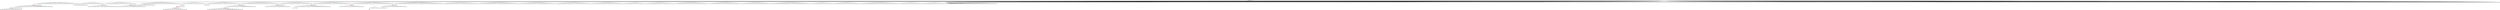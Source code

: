 digraph g {
	"59" -> "60";
	"60" [color=indianred1, style=filled, label="38"];
	"58" -> "59";
	"59" [label="45"];
	"57" -> "58";
	"58" [color=indianred1, style=filled, label="12"];
	"56" -> "57";
	"57" [label="38"];
	"56" -> "61";
	"61" [label="5"];
	"54" -> "55";
	"55" [label="42"];
	"49" -> "50";
	"50" [color=indianred1, style=filled, label="34"];
	"48" -> "49";
	"49" [label="10"];
	"46" -> "47";
	"47" [color=indianred1, style=filled, label="19"];
	"43" -> "44";
	"44" [label="13"];
	"43" -> "45";
	"45" [label="16"];
	"43" -> "46";
	"46" [label="47"];
	"37" -> "38";
	"38" [color=indianred1, style=filled, label="21"];
	"36" -> "37";
	"37" [color=indianred1, style=filled, label="31"];
	"35" -> "36";
	"36" [label="25"];
	"34" -> "35";
	"35" [label="31"];
	"32" -> "33";
	"33" [label="27"];
	"28" -> "29";
	"29" [color=indianred1, style=filled, label="46"];
	"27" -> "28";
	"28" [label="43"];
	"26" -> "27";
	"27" [color=indianred1, style=filled, label="18"];
	"25" -> "26";
	"26" [label="46"];
	"20" -> "21";
	"21" [color=indianred1, style=filled, label="32"];
	"19" -> "20";
	"20" [label="29"];
	"15" -> "16";
	"16" [label="17"];
	"14" -> "15";
	"15" [color=indianred1, style=filled, label="39"];
	"13" -> "14";
	"14" [label="30"];
	"8" -> "9";
	"9" [color=indianred1, style=filled, label="1"];
	"7" -> "8";
	"8" [label="49"];
	"4" -> "5";
	"5" [label="48"];
	"3" -> "4";
	"4" [label="9"];
	"3" -> "6";
	"6" [label="24"];
	"2" -> "3";
	"3" [color=indianred1, style=filled, label="41"];
	"1" -> "2";
	"2" [label="37"];
	"0" -> "1";
	"1" [label="41"];
	"0" -> "7";
	"7" [label="1"];
	"0" -> "10";
	"10" [label="8"];
	"0" -> "11";
	"11" [label="14"];
	"0" -> "12";
	"12" [label="40"];
	"0" -> "13";
	"13" [label="39"];
	"0" -> "17";
	"17" [label="26"];
	"0" -> "18";
	"18" [label="44"];
	"0" -> "19";
	"19" [label="32"];
	"0" -> "22";
	"22" [label="6"];
	"0" -> "23";
	"23" [label="33"];
	"0" -> "24";
	"24" [label="36"];
	"0" -> "25";
	"25" [label="18"];
	"0" -> "30";
	"30" [label="20"];
	"0" -> "31";
	"31" [label="2"];
	"0" -> "32";
	"32" [label="35"];
	"0" -> "34";
	"34" [label="21"];
	"0" -> "39";
	"39" [label="50"];
	"0" -> "40";
	"40" [label="11"];
	"0" -> "41";
	"41" [label="22"];
	"0" -> "42";
	"42" [label="23"];
	"0" -> "43";
	"43" [label="19"];
	"0" -> "48";
	"48" [label="34"];
	"0" -> "51";
	"51" [label="28"];
	"0" -> "52";
	"52" [label="3"];
	"0" -> "53";
	"53" [label="15"];
	"0" -> "54";
	"54" [label="7"];
	"0" -> "56";
	"56" [label="12"];
	"0" -> "62";
	"62" [label="4"];
	"0" [label="germline"];
	"51" -> "cell1";
	"cell1" [shape=box];
	"0" -> "cell2";
	"cell2" [shape=box];
	"0" -> "cell3";
	"cell3" [shape=box];
	"0" -> "cell4";
	"cell4" [shape=box];
	"0" -> "cell5";
	"cell5" [shape=box];
	"1" -> "cell6";
	"cell6" [shape=box];
	"0" -> "cell7";
	"cell7" [shape=box];
	"1" -> "cell8";
	"cell8" [shape=box];
	"0" -> "cell9";
	"cell9" [shape=box];
	"58" -> "cell10";
	"cell10" [shape=box];
	"0" -> "cell11";
	"cell11" [shape=box];
	"13" -> "cell12";
	"cell12" [shape=box];
	"7" -> "cell13";
	"cell13" [shape=box];
	"54" -> "cell14";
	"cell14" [shape=box];
	"0" -> "cell15";
	"cell15" [shape=box];
	"51" -> "cell16";
	"cell16" [shape=box];
	"27" -> "cell17";
	"cell17" [shape=box];
	"0" -> "cell18";
	"cell18" [shape=box];
	"48" -> "cell19";
	"cell19" [shape=box];
	"9" -> "cell20";
	"cell20" [shape=box];
	"0" -> "cell21";
	"cell21" [shape=box];
	"0" -> "cell22";
	"cell22" [shape=box];
	"0" -> "cell23";
	"cell23" [shape=box];
	"0" -> "cell24";
	"cell24" [shape=box];
	"0" -> "cell25";
	"cell25" [shape=box];
	"0" -> "cell26";
	"cell26" [shape=box];
	"0" -> "cell27";
	"cell27" [shape=box];
	"0" -> "cell28";
	"cell28" [shape=box];
	"0" -> "cell29";
	"cell29" [shape=box];
	"11" -> "cell30";
	"cell30" [shape=box];
	"0" -> "cell31";
	"cell31" [shape=box];
	"21" -> "cell32";
	"cell32" [shape=box];
	"56" -> "cell33";
	"cell33" [shape=box];
	"0" -> "cell34";
	"cell34" [shape=box];
	"0" -> "cell35";
	"cell35" [shape=box];
	"0" -> "cell36";
	"cell36" [shape=box];
	"29" -> "cell37";
	"cell37" [shape=box];
	"0" -> "cell38";
	"cell38" [shape=box];
	"27" -> "cell39";
	"cell39" [shape=box];
	"0" -> "cell40";
	"cell40" [shape=box];
	"0" -> "cell41";
	"cell41" [shape=box];
	"54" -> "cell42";
	"cell42" [shape=box];
	"0" -> "cell43";
	"cell43" [shape=box];
	"0" -> "cell44";
	"cell44" [shape=box];
	"25" -> "cell45";
	"cell45" [shape=box];
	"1" -> "cell46";
	"cell46" [shape=box];
	"11" -> "cell47";
	"cell47" [shape=box];
	"0" -> "cell48";
	"cell48" [shape=box];
	"47" -> "cell49";
	"cell49" [shape=box];
	"6" -> "cell50";
	"cell50" [shape=box];
	"11" -> "cell51";
	"cell51" [shape=box];
	"0" -> "cell52";
	"cell52" [shape=box];
	"0" -> "cell53";
	"cell53" [shape=box];
	"1" -> "cell54";
	"cell54" [shape=box];
	"48" -> "cell55";
	"cell55" [shape=box];
	"33" -> "cell56";
	"cell56" [shape=box];
	"55" -> "cell57";
	"cell57" [shape=box];
	"0" -> "cell58";
	"cell58" [shape=box];
	"34" -> "cell59";
	"cell59" [shape=box];
	"0" -> "cell60";
	"cell60" [shape=box];
	"0" -> "cell61";
	"cell61" [shape=box];
	"0" -> "cell62";
	"cell62" [shape=box];
	"31" -> "cell63";
	"cell63" [shape=box];
	"0" -> "cell64";
	"cell64" [shape=box];
	"32" -> "cell65";
	"cell65" [shape=box];
	"0" -> "cell66";
	"cell66" [shape=box];
	"34" -> "cell67";
	"cell67" [shape=box];
	"21" -> "cell68";
	"cell68" [shape=box];
	"0" -> "cell69";
	"cell69" [shape=box];
	"43" -> "cell70";
	"cell70" [shape=box];
	"58" -> "cell71";
	"cell71" [shape=box];
	"18" -> "cell72";
	"cell72" [shape=box];
	"9" -> "cell73";
	"cell73" [shape=box];
	"0" -> "cell74";
	"cell74" [shape=box];
	"0" -> "cell75";
	"cell75" [shape=box];
	"18" -> "cell76";
	"cell76" [shape=box];
	"0" -> "cell77";
	"cell77" [shape=box];
	"21" -> "cell78";
	"cell78" [shape=box];
	"34" -> "cell79";
	"cell79" [shape=box];
	"31" -> "cell80";
	"cell80" [shape=box];
	"0" -> "cell81";
	"cell81" [shape=box];
	"0" -> "cell82";
	"cell82" [shape=box];
	"0" -> "cell83";
	"cell83" [shape=box];
	"0" -> "cell84";
	"cell84" [shape=box];
	"0" -> "cell85";
	"cell85" [shape=box];
	"0" -> "cell86";
	"cell86" [shape=box];
	"24" -> "cell87";
	"cell87" [shape=box];
	"38" -> "cell88";
	"cell88" [shape=box];
	"0" -> "cell89";
	"cell89" [shape=box];
	"0" -> "cell90";
	"cell90" [shape=box];
	"0" -> "cell91";
	"cell91" [shape=box];
	"0" -> "cell92";
	"cell92" [shape=box];
	"0" -> "cell93";
	"cell93" [shape=box];
	"0" -> "cell94";
	"cell94" [shape=box];
	"0" -> "cell95";
	"cell95" [shape=box];
	"0" -> "cell96";
	"cell96" [shape=box];
	"9" -> "cell97";
	"cell97" [shape=box];
	"44" -> "cell98";
	"cell98" [shape=box];
	"50" -> "cell99";
	"cell99" [shape=box];
	"0" -> "cell100";
	"cell100" [shape=box];
	"40" -> "cell101";
	"cell101" [shape=box];
	"0" -> "cell102";
	"cell102" [shape=box];
	"10" -> "cell103";
	"cell103" [shape=box];
	"0" -> "cell104";
	"cell104" [shape=box];
	"0" -> "cell105";
	"cell105" [shape=box];
	"0" -> "cell106";
	"cell106" [shape=box];
	"31" -> "cell107";
	"cell107" [shape=box];
	"11" -> "cell108";
	"cell108" [shape=box];
	"29" -> "cell109";
	"cell109" [shape=box];
	"0" -> "cell110";
	"cell110" [shape=box];
	"0" -> "cell111";
	"cell111" [shape=box];
	"11" -> "cell112";
	"cell112" [shape=box];
	"43" -> "cell113";
	"cell113" [shape=box];
	"0" -> "cell114";
	"cell114" [shape=box];
	"40" -> "cell115";
	"cell115" [shape=box];
	"0" -> "cell116";
	"cell116" [shape=box];
	"24" -> "cell117";
	"cell117" [shape=box];
	"24" -> "cell118";
	"cell118" [shape=box];
	"34" -> "cell119";
	"cell119" [shape=box];
	"43" -> "cell120";
	"cell120" [shape=box];
	"50" -> "cell121";
	"cell121" [shape=box];
	"0" -> "cell122";
	"cell122" [shape=box];
	"35" -> "cell123";
	"cell123" [shape=box];
	"47" -> "cell124";
	"cell124" [shape=box];
	"17" -> "cell125";
	"cell125" [shape=box];
	"0" -> "cell126";
	"cell126" [shape=box];
	"0" -> "cell127";
	"cell127" [shape=box];
	"47" -> "cell128";
	"cell128" [shape=box];
	"0" -> "cell129";
	"cell129" [shape=box];
	"0" -> "cell130";
	"cell130" [shape=box];
	"58" -> "cell131";
	"cell131" [shape=box];
	"1" -> "cell132";
	"cell132" [shape=box];
	"0" -> "cell133";
	"cell133" [shape=box];
	"30" -> "cell134";
	"cell134" [shape=box];
	"43" -> "cell135";
	"cell135" [shape=box];
	"0" -> "cell136";
	"cell136" [shape=box];
	"0" -> "cell137";
	"cell137" [shape=box];
	"9" -> "cell138";
	"cell138" [shape=box];
	"41" -> "cell139";
	"cell139" [shape=box];
	"0" -> "cell140";
	"cell140" [shape=box];
	"0" -> "cell141";
	"cell141" [shape=box];
	"3" -> "cell142";
	"cell142" [shape=box];
	"0" -> "cell143";
	"cell143" [shape=box];
	"12" -> "cell144";
	"cell144" [shape=box];
	"39" -> "cell145";
	"cell145" [shape=box];
	"0" -> "cell146";
	"cell146" [shape=box];
	"0" -> "cell147";
	"cell147" [shape=box];
	"0" -> "cell148";
	"cell148" [shape=box];
	"0" -> "cell149";
	"cell149" [shape=box];
	"0" -> "cell150";
	"cell150" [shape=box];
	"29" -> "cell151";
	"cell151" [shape=box];
	"0" -> "cell152";
	"cell152" [shape=box];
	"0" -> "cell153";
	"cell153" [shape=box];
	"0" -> "cell154";
	"cell154" [shape=box];
	"37" -> "cell155";
	"cell155" [shape=box];
	"0" -> "cell156";
	"cell156" [shape=box];
	"41" -> "cell157";
	"cell157" [shape=box];
	"0" -> "cell158";
	"cell158" [shape=box];
	"0" -> "cell159";
	"cell159" [shape=box];
	"0" -> "cell160";
	"cell160" [shape=box];
	"0" -> "cell161";
	"cell161" [shape=box];
	"17" -> "cell162";
	"cell162" [shape=box];
	"1" -> "cell163";
	"cell163" [shape=box];
	"7" -> "cell164";
	"cell164" [shape=box];
	"42" -> "cell165";
	"cell165" [shape=box];
	"50" -> "cell166";
	"cell166" [shape=box];
	"0" -> "cell167";
	"cell167" [shape=box];
	"0" -> "cell168";
	"cell168" [shape=box];
	"0" -> "cell169";
	"cell169" [shape=box];
	"0" -> "cell170";
	"cell170" [shape=box];
	"30" -> "cell171";
	"cell171" [shape=box];
	"40" -> "cell172";
	"cell172" [shape=box];
	"0" -> "cell173";
	"cell173" [shape=box];
	"48" -> "cell174";
	"cell174" [shape=box];
	"11" -> "cell175";
	"cell175" [shape=box];
	"21" -> "cell176";
	"cell176" [shape=box];
	"54" -> "cell177";
	"cell177" [shape=box];
	"1" -> "cell178";
	"cell178" [shape=box];
	"0" -> "cell179";
	"cell179" [shape=box];
	"0" -> "cell180";
	"cell180" [shape=box];
	"0" -> "cell181";
	"cell181" [shape=box];
	"55" -> "cell182";
	"cell182" [shape=box];
	"22" -> "cell183";
	"cell183" [shape=box];
	"56" -> "cell184";
	"cell184" [shape=box];
	"12" -> "cell185";
	"cell185" [shape=box];
	"10" -> "cell186";
	"cell186" [shape=box];
	"19" -> "cell187";
	"cell187" [shape=box];
	"19" -> "cell188";
	"cell188" [shape=box];
	"43" -> "cell189";
	"cell189" [shape=box];
	"0" -> "cell190";
	"cell190" [shape=box];
	"0" -> "cell191";
	"cell191" [shape=box];
	"0" -> "cell192";
	"cell192" [shape=box];
	"1" -> "cell193";
	"cell193" [shape=box];
	"15" -> "cell194";
	"cell194" [shape=box];
	"32" -> "cell195";
	"cell195" [shape=box];
	"0" -> "cell196";
	"cell196" [shape=box];
	"7" -> "cell197";
	"cell197" [shape=box];
	"15" -> "cell198";
	"cell198" [shape=box];
	"0" -> "cell199";
	"cell199" [shape=box];
	"56" -> "cell200";
	"cell200" [shape=box];
	"0" -> "cell201";
	"cell201" [shape=box];
	"31" -> "cell202";
	"cell202" [shape=box];
	"0" -> "cell203";
	"cell203" [shape=box];
	"0" -> "cell204";
	"cell204" [shape=box];
	"39" -> "cell205";
	"cell205" [shape=box];
	"15" -> "cell206";
	"cell206" [shape=box];
	"0" -> "cell207";
	"cell207" [shape=box];
	"0" -> "cell208";
	"cell208" [shape=box];
	"51" -> "cell209";
	"cell209" [shape=box];
	"0" -> "cell210";
	"cell210" [shape=box];
	"0" -> "cell211";
	"cell211" [shape=box];
	"0" -> "cell212";
	"cell212" [shape=box];
	"0" -> "cell213";
	"cell213" [shape=box];
	"0" -> "cell214";
	"cell214" [shape=box];
	"9" -> "cell215";
	"cell215" [shape=box];
	"41" -> "cell216";
	"cell216" [shape=box];
	"0" -> "cell217";
	"cell217" [shape=box];
	"32" -> "cell218";
	"cell218" [shape=box];
	"0" -> "cell219";
	"cell219" [shape=box];
	"0" -> "cell220";
	"cell220" [shape=box];
	"46" -> "cell221";
	"cell221" [shape=box];
	"0" -> "cell222";
	"cell222" [shape=box];
	"51" -> "cell223";
	"cell223" [shape=box];
	"0" -> "cell224";
	"cell224" [shape=box];
	"0" -> "cell225";
	"cell225" [shape=box];
	"56" -> "cell226";
	"cell226" [shape=box];
	"0" -> "cell227";
	"cell227" [shape=box];
	"0" -> "cell228";
	"cell228" [shape=box];
	"0" -> "cell229";
	"cell229" [shape=box];
	"54" -> "cell230";
	"cell230" [shape=box];
	"40" -> "cell231";
	"cell231" [shape=box];
	"22" -> "cell232";
	"cell232" [shape=box];
	"0" -> "cell233";
	"cell233" [shape=box];
	"0" -> "cell234";
	"cell234" [shape=box];
	"0" -> "cell235";
	"cell235" [shape=box];
	"13" -> "cell236";
	"cell236" [shape=box];
	"0" -> "cell237";
	"cell237" [shape=box];
	"29" -> "cell238";
	"cell238" [shape=box];
	"58" -> "cell239";
	"cell239" [shape=box];
	"30" -> "cell240";
	"cell240" [shape=box];
	"1" -> "cell241";
	"cell241" [shape=box];
	"0" -> "cell242";
	"cell242" [shape=box];
	"0" -> "cell243";
	"cell243" [shape=box];
	"0" -> "cell244";
	"cell244" [shape=box];
	"47" -> "cell245";
	"cell245" [shape=box];
	"0" -> "cell246";
	"cell246" [shape=box];
	"0" -> "cell247";
	"cell247" [shape=box];
	"17" -> "cell248";
	"cell248" [shape=box];
	"23" -> "cell249";
	"cell249" [shape=box];
	"20" -> "cell250";
	"cell250" [shape=box];
	"0" -> "cell251";
	"cell251" [shape=box];
	"0" -> "cell252";
	"cell252" [shape=box];
	"15" -> "cell253";
	"cell253" [shape=box];
	"0" -> "cell254";
	"cell254" [shape=box];
	"0" -> "cell255";
	"cell255" [shape=box];
	"0" -> "cell256";
	"cell256" [shape=box];
	"0" -> "cell257";
	"cell257" [shape=box];
	"58" -> "cell258";
	"cell258" [shape=box];
	"0" -> "cell259";
	"cell259" [shape=box];
	"0" -> "cell260";
	"cell260" [shape=box];
	"0" -> "cell261";
	"cell261" [shape=box];
	"52" -> "cell262";
	"cell262" [shape=box];
	"36" -> "cell263";
	"cell263" [shape=box];
	"0" -> "cell264";
	"cell264" [shape=box];
	"0" -> "cell265";
	"cell265" [shape=box];
	"7" -> "cell266";
	"cell266" [shape=box];
	"34" -> "cell267";
	"cell267" [shape=box];
	"22" -> "cell268";
	"cell268" [shape=box];
	"0" -> "cell269";
	"cell269" [shape=box];
	"0" -> "cell270";
	"cell270" [shape=box];
	"39" -> "cell271";
	"cell271" [shape=box];
	"31" -> "cell272";
	"cell272" [shape=box];
	"1" -> "cell273";
	"cell273" [shape=box];
	"0" -> "cell274";
	"cell274" [shape=box];
	"0" -> "cell275";
	"cell275" [shape=box];
	"51" -> "cell276";
	"cell276" [shape=box];
	"36" -> "cell277";
	"cell277" [shape=box];
	"0" -> "cell278";
	"cell278" [shape=box];
	"17" -> "cell279";
	"cell279" [shape=box];
	"0" -> "cell280";
	"cell280" [shape=box];
	"3" -> "cell281";
	"cell281" [shape=box];
	"39" -> "cell282";
	"cell282" [shape=box];
	"39" -> "cell283";
	"cell283" [shape=box];
	"0" -> "cell284";
	"cell284" [shape=box];
	"4" -> "cell285";
	"cell285" [shape=box];
	"0" -> "cell286";
	"cell286" [shape=box];
	"16" -> "cell287";
	"cell287" [shape=box];
	"0" -> "cell288";
	"cell288" [shape=box];
	"0" -> "cell289";
	"cell289" [shape=box];
	"0" -> "cell290";
	"cell290" [shape=box];
	"0" -> "cell291";
	"cell291" [shape=box];
	"62" -> "cell292";
	"cell292" [shape=box];
	"0" -> "cell293";
	"cell293" [shape=box];
	"42" -> "cell294";
	"cell294" [shape=box];
	"0" -> "cell295";
	"cell295" [shape=box];
	"14" -> "cell296";
	"cell296" [shape=box];
	"32" -> "cell297";
	"cell297" [shape=box];
	"0" -> "cell298";
	"cell298" [shape=box];
	"38" -> "cell299";
	"cell299" [shape=box];
	"42" -> "cell300";
	"cell300" [shape=box];
	"0" -> "cell301";
	"cell301" [shape=box];
	"0" -> "cell302";
	"cell302" [shape=box];
	"0" -> "cell303";
	"cell303" [shape=box];
	"32" -> "cell304";
	"cell304" [shape=box];
	"3" -> "cell305";
	"cell305" [shape=box];
	"0" -> "cell306";
	"cell306" [shape=box];
	"0" -> "cell307";
	"cell307" [shape=box];
	"0" -> "cell308";
	"cell308" [shape=box];
	"0" -> "cell309";
	"cell309" [shape=box];
	"0" -> "cell310";
	"cell310" [shape=box];
	"47" -> "cell311";
	"cell311" [shape=box];
	"0" -> "cell312";
	"cell312" [shape=box];
	"1" -> "cell313";
	"cell313" [shape=box];
	"62" -> "cell314";
	"cell314" [shape=box];
	"0" -> "cell315";
	"cell315" [shape=box];
	"55" -> "cell316";
	"cell316" [shape=box];
	"42" -> "cell317";
	"cell317" [shape=box];
	"18" -> "cell318";
	"cell318" [shape=box];
	"0" -> "cell319";
	"cell319" [shape=box];
	"39" -> "cell320";
	"cell320" [shape=box];
	"47" -> "cell321";
	"cell321" [shape=box];
	"0" -> "cell322";
	"cell322" [shape=box];
	"0" -> "cell323";
	"cell323" [shape=box];
	"0" -> "cell324";
	"cell324" [shape=box];
	"17" -> "cell325";
	"cell325" [shape=box];
	"0" -> "cell326";
	"cell326" [shape=box];
	"0" -> "cell327";
	"cell327" [shape=box];
	"0" -> "cell328";
	"cell328" [shape=box];
	"23" -> "cell329";
	"cell329" [shape=box];
	"0" -> "cell330";
	"cell330" [shape=box];
	"0" -> "cell331";
	"cell331" [shape=box];
	"48" -> "cell332";
	"cell332" [shape=box];
	"24" -> "cell333";
	"cell333" [shape=box];
	"0" -> "cell334";
	"cell334" [shape=box];
	"0" -> "cell335";
	"cell335" [shape=box];
	"43" -> "cell336";
	"cell336" [shape=box];
	"6" -> "cell337";
	"cell337" [shape=box];
	"0" -> "cell338";
	"cell338" [shape=box];
	"29" -> "cell339";
	"cell339" [shape=box];
	"0" -> "cell340";
	"cell340" [shape=box];
	"0" -> "cell341";
	"cell341" [shape=box];
	"17" -> "cell342";
	"cell342" [shape=box];
	"0" -> "cell343";
	"cell343" [shape=box];
	"0" -> "cell344";
	"cell344" [shape=box];
	"0" -> "cell345";
	"cell345" [shape=box];
	"62" -> "cell346";
	"cell346" [shape=box];
	"3" -> "cell347";
	"cell347" [shape=box];
	"0" -> "cell348";
	"cell348" [shape=box];
	"48" -> "cell349";
	"cell349" [shape=box];
	"54" -> "cell350";
	"cell350" [shape=box];
	"0" -> "cell351";
	"cell351" [shape=box];
	"0" -> "cell352";
	"cell352" [shape=box];
	"39" -> "cell353";
	"cell353" [shape=box];
	"0" -> "cell354";
	"cell354" [shape=box];
	"41" -> "cell355";
	"cell355" [shape=box];
	"11" -> "cell356";
	"cell356" [shape=box];
	"12" -> "cell357";
	"cell357" [shape=box];
	"22" -> "cell358";
	"cell358" [shape=box];
	"0" -> "cell359";
	"cell359" [shape=box];
	"54" -> "cell360";
	"cell360" [shape=box];
	"32" -> "cell361";
	"cell361" [shape=box];
	"0" -> "cell362";
	"cell362" [shape=box];
	"15" -> "cell363";
	"cell363" [shape=box];
	"50" -> "cell364";
	"cell364" [shape=box];
	"0" -> "cell365";
	"cell365" [shape=box];
	"1" -> "cell366";
	"cell366" [shape=box];
	"3" -> "cell367";
	"cell367" [shape=box];
	"0" -> "cell368";
	"cell368" [shape=box];
	"42" -> "cell369";
	"cell369" [shape=box];
	"0" -> "cell370";
	"cell370" [shape=box];
	"38" -> "cell371";
	"cell371" [shape=box];
	"0" -> "cell372";
	"cell372" [shape=box];
	"42" -> "cell373";
	"cell373" [shape=box];
	"28" -> "cell374";
	"cell374" [shape=box];
	"0" -> "cell375";
	"cell375" [shape=box];
	"0" -> "cell376";
	"cell376" [shape=box];
	"0" -> "cell377";
	"cell377" [shape=box];
	"0" -> "cell378";
	"cell378" [shape=box];
	"0" -> "cell379";
	"cell379" [shape=box];
	"0" -> "cell380";
	"cell380" [shape=box];
	"31" -> "cell381";
	"cell381" [shape=box];
	"0" -> "cell382";
	"cell382" [shape=box];
	"31" -> "cell383";
	"cell383" [shape=box];
	"19" -> "cell384";
	"cell384" [shape=box];
	"0" -> "cell385";
	"cell385" [shape=box];
	"0" -> "cell386";
	"cell386" [shape=box];
	"0" -> "cell387";
	"cell387" [shape=box];
	"0" -> "cell388";
	"cell388" [shape=box];
	"0" -> "cell389";
	"cell389" [shape=box];
	"50" -> "cell390";
	"cell390" [shape=box];
	"45" -> "cell391";
	"cell391" [shape=box];
	"41" -> "cell392";
	"cell392" [shape=box];
	"0" -> "cell393";
	"cell393" [shape=box];
	"0" -> "cell394";
	"cell394" [shape=box];
	"0" -> "cell395";
	"cell395" [shape=box];
	"0" -> "cell396";
	"cell396" [shape=box];
	"0" -> "cell397";
	"cell397" [shape=box];
	"0" -> "cell398";
	"cell398" [shape=box];
	"0" -> "cell399";
	"cell399" [shape=box];
	"0" -> "cell400";
	"cell400" [shape=box];
	"0" -> "cell401";
	"cell401" [shape=box];
	"0" -> "cell402";
	"cell402" [shape=box];
	"27" -> "cell403";
	"cell403" [shape=box];
	"56" -> "cell404";
	"cell404" [shape=box];
	"0" -> "cell405";
	"cell405" [shape=box];
	"0" -> "cell406";
	"cell406" [shape=box];
	"29" -> "cell407";
	"cell407" [shape=box];
	"0" -> "cell408";
	"cell408" [shape=box];
	"41" -> "cell409";
	"cell409" [shape=box];
	"0" -> "cell410";
	"cell410" [shape=box];
	"0" -> "cell411";
	"cell411" [shape=box];
	"15" -> "cell412";
	"cell412" [shape=box];
	"12" -> "cell413";
	"cell413" [shape=box];
	"0" -> "cell414";
	"cell414" [shape=box];
	"30" -> "cell415";
	"cell415" [shape=box];
	"0" -> "cell416";
	"cell416" [shape=box];
	"0" -> "cell417";
	"cell417" [shape=box];
	"0" -> "cell418";
	"cell418" [shape=box];
	"0" -> "cell419";
	"cell419" [shape=box];
	"23" -> "cell420";
	"cell420" [shape=box];
	"0" -> "cell421";
	"cell421" [shape=box];
	"9" -> "cell422";
	"cell422" [shape=box];
	"47" -> "cell423";
	"cell423" [shape=box];
	"0" -> "cell424";
	"cell424" [shape=box];
	"25" -> "cell425";
	"cell425" [shape=box];
	"0" -> "cell426";
	"cell426" [shape=box];
	"7" -> "cell427";
	"cell427" [shape=box];
	"15" -> "cell428";
	"cell428" [shape=box];
	"0" -> "cell429";
	"cell429" [shape=box];
	"0" -> "cell430";
	"cell430" [shape=box];
	"0" -> "cell431";
	"cell431" [shape=box];
	"39" -> "cell432";
	"cell432" [shape=box];
	"11" -> "cell433";
	"cell433" [shape=box];
	"0" -> "cell434";
	"cell434" [shape=box];
	"0" -> "cell435";
	"cell435" [shape=box];
	"29" -> "cell436";
	"cell436" [shape=box];
	"13" -> "cell437";
	"cell437" [shape=box];
	"11" -> "cell438";
	"cell438" [shape=box];
	"58" -> "cell439";
	"cell439" [shape=box];
	"0" -> "cell440";
	"cell440" [shape=box];
	"38" -> "cell441";
	"cell441" [shape=box];
	"0" -> "cell442";
	"cell442" [shape=box];
	"23" -> "cell443";
	"cell443" [shape=box];
	"0" -> "cell444";
	"cell444" [shape=box];
	"0" -> "cell445";
	"cell445" [shape=box];
	"19" -> "cell446";
	"cell446" [shape=box];
	"0" -> "cell447";
	"cell447" [shape=box];
	"5" -> "cell448";
	"cell448" [shape=box];
	"60" -> "cell449";
	"cell449" [shape=box];
	"11" -> "cell450";
	"cell450" [shape=box];
	"7" -> "cell451";
	"cell451" [shape=box];
	"43" -> "cell452";
	"cell452" [shape=box];
	"0" -> "cell453";
	"cell453" [shape=box];
	"0" -> "cell454";
	"cell454" [shape=box];
	"40" -> "cell455";
	"cell455" [shape=box];
	"0" -> "cell456";
	"cell456" [shape=box];
	"0" -> "cell457";
	"cell457" [shape=box];
	"0" -> "cell458";
	"cell458" [shape=box];
	"0" -> "cell459";
	"cell459" [shape=box];
	"50" -> "cell460";
	"cell460" [shape=box];
	"0" -> "cell461";
	"cell461" [shape=box];
	"60" -> "cell462";
	"cell462" [shape=box];
	"0" -> "cell463";
	"cell463" [shape=box];
	"29" -> "cell464";
	"cell464" [shape=box];
	"0" -> "cell465";
	"cell465" [shape=box];
	"0" -> "cell466";
	"cell466" [shape=box];
	"7" -> "cell467";
	"cell467" [shape=box];
	"0" -> "cell468";
	"cell468" [shape=box];
	"0" -> "cell469";
	"cell469" [shape=box];
	"0" -> "cell470";
	"cell470" [shape=box];
	"17" -> "cell471";
	"cell471" [shape=box];
	"19" -> "cell472";
	"cell472" [shape=box];
	"0" -> "cell473";
	"cell473" [shape=box];
	"12" -> "cell474";
	"cell474" [shape=box];
	"0" -> "cell475";
	"cell475" [shape=box];
	"47" -> "cell476";
	"cell476" [shape=box];
	"25" -> "cell477";
	"cell477" [shape=box];
	"0" -> "cell478";
	"cell478" [shape=box];
	"7" -> "cell479";
	"cell479" [shape=box];
	"0" -> "cell480";
	"cell480" [shape=box];
	"0" -> "cell481";
	"cell481" [shape=box];
	"11" -> "cell482";
	"cell482" [shape=box];
	"0" -> "cell483";
	"cell483" [shape=box];
	"0" -> "cell484";
	"cell484" [shape=box];
	"42" -> "cell485";
	"cell485" [shape=box];
	"20" -> "cell486";
	"cell486" [shape=box];
	"7" -> "cell487";
	"cell487" [shape=box];
	"0" -> "cell488";
	"cell488" [shape=box];
	"0" -> "cell489";
	"cell489" [shape=box];
	"0" -> "cell490";
	"cell490" [shape=box];
	"29" -> "cell491";
	"cell491" [shape=box];
	"0" -> "cell492";
	"cell492" [shape=box];
	"0" -> "cell493";
	"cell493" [shape=box];
	"0" -> "cell494";
	"cell494" [shape=box];
	"0" -> "cell495";
	"cell495" [shape=box];
	"0" -> "cell496";
	"cell496" [shape=box];
	"23" -> "cell497";
	"cell497" [shape=box];
	"60" -> "cell498";
	"cell498" [shape=box];
	"30" -> "cell499";
	"cell499" [shape=box];
	"0" -> "cell500";
	"cell500" [shape=box];
	"29" -> "cell501";
	"cell501" [shape=box];
	"0" -> "cell502";
	"cell502" [shape=box];
	"48" -> "cell503";
	"cell503" [shape=box];
	"0" -> "cell504";
	"cell504" [shape=box];
	"0" -> "cell505";
	"cell505" [shape=box];
	"0" -> "cell506";
	"cell506" [shape=box];
	"54" -> "cell507";
	"cell507" [shape=box];
	"0" -> "cell508";
	"cell508" [shape=box];
	"0" -> "cell509";
	"cell509" [shape=box];
	"38" -> "cell510";
	"cell510" [shape=box];
	"19" -> "cell511";
	"cell511" [shape=box];
	"0" -> "cell512";
	"cell512" [shape=box];
	"0" -> "cell513";
	"cell513" [shape=box];
	"0" -> "cell514";
	"cell514" [shape=box];
	"9" -> "cell515";
	"cell515" [shape=box];
	"40" -> "cell516";
	"cell516" [shape=box];
	"0" -> "cell517";
	"cell517" [shape=box];
	"0" -> "cell518";
	"cell518" [shape=box];
	"53" -> "cell519";
	"cell519" [shape=box];
	"0" -> "cell520";
	"cell520" [shape=box];
	"7" -> "cell521";
	"cell521" [shape=box];
	"13" -> "cell522";
	"cell522" [shape=box];
	"0" -> "cell523";
	"cell523" [shape=box];
	"43" -> "cell524";
	"cell524" [shape=box];
	"0" -> "cell525";
	"cell525" [shape=box];
	"54" -> "cell526";
	"cell526" [shape=box];
	"53" -> "cell527";
	"cell527" [shape=box];
	"0" -> "cell528";
	"cell528" [shape=box];
	"0" -> "cell529";
	"cell529" [shape=box];
	"49" -> "cell530";
	"cell530" [shape=box];
	"20" -> "cell531";
	"cell531" [shape=box];
	"62" -> "cell532";
	"cell532" [shape=box];
	"0" -> "cell533";
	"cell533" [shape=box];
	"0" -> "cell534";
	"cell534" [shape=box];
	"44" -> "cell535";
	"cell535" [shape=box];
	"15" -> "cell536";
	"cell536" [shape=box];
	"27" -> "cell537";
	"cell537" [shape=box];
	"0" -> "cell538";
	"cell538" [shape=box];
	"0" -> "cell539";
	"cell539" [shape=box];
	"62" -> "cell540";
	"cell540" [shape=box];
	"36" -> "cell541";
	"cell541" [shape=box];
	"32" -> "cell542";
	"cell542" [shape=box];
	"0" -> "cell543";
	"cell543" [shape=box];
	"0" -> "cell544";
	"cell544" [shape=box];
	"0" -> "cell545";
	"cell545" [shape=box];
	"0" -> "cell546";
	"cell546" [shape=box];
	"41" -> "cell547";
	"cell547" [shape=box];
	"18" -> "cell548";
	"cell548" [shape=box];
	"0" -> "cell549";
	"cell549" [shape=box];
	"0" -> "cell550";
	"cell550" [shape=box];
	"17" -> "cell551";
	"cell551" [shape=box];
	"41" -> "cell552";
	"cell552" [shape=box];
	"0" -> "cell553";
	"cell553" [shape=box];
	"59" -> "cell554";
	"cell554" [shape=box];
	"30" -> "cell555";
	"cell555" [shape=box];
	"0" -> "cell556";
	"cell556" [shape=box];
	"29" -> "cell557";
	"cell557" [shape=box];
	"0" -> "cell558";
	"cell558" [shape=box];
	"0" -> "cell559";
	"cell559" [shape=box];
	"53" -> "cell560";
	"cell560" [shape=box];
	"0" -> "cell561";
	"cell561" [shape=box];
	"0" -> "cell562";
	"cell562" [shape=box];
	"42" -> "cell563";
	"cell563" [shape=box];
	"0" -> "cell564";
	"cell564" [shape=box];
	"54" -> "cell565";
	"cell565" [shape=box];
	"0" -> "cell566";
	"cell566" [shape=box];
	"32" -> "cell567";
	"cell567" [shape=box];
	"0" -> "cell568";
	"cell568" [shape=box];
	"0" -> "cell569";
	"cell569" [shape=box];
	"0" -> "cell570";
	"cell570" [shape=box];
	"0" -> "cell571";
	"cell571" [shape=box];
	"21" -> "cell572";
	"cell572" [shape=box];
	"12" -> "cell573";
	"cell573" [shape=box];
	"0" -> "cell574";
	"cell574" [shape=box];
	"0" -> "cell575";
	"cell575" [shape=box];
	"0" -> "cell576";
	"cell576" [shape=box];
	"0" -> "cell577";
	"cell577" [shape=box];
	"0" -> "cell578";
	"cell578" [shape=box];
	"0" -> "cell579";
	"cell579" [shape=box];
	"47" -> "cell580";
	"cell580" [shape=box];
	"58" -> "cell581";
	"cell581" [shape=box];
	"0" -> "cell582";
	"cell582" [shape=box];
	"0" -> "cell583";
	"cell583" [shape=box];
	"0" -> "cell584";
	"cell584" [shape=box];
	"15" -> "cell585";
	"cell585" [shape=box];
	"0" -> "cell586";
	"cell586" [shape=box];
	"0" -> "cell587";
	"cell587" [shape=box];
	"0" -> "cell588";
	"cell588" [shape=box];
	"10" -> "cell589";
	"cell589" [shape=box];
	"43" -> "cell590";
	"cell590" [shape=box];
	"0" -> "cell591";
	"cell591" [shape=box];
	"1" -> "cell592";
	"cell592" [shape=box];
	"0" -> "cell593";
	"cell593" [shape=box];
	"52" -> "cell594";
	"cell594" [shape=box];
	"25" -> "cell595";
	"cell595" [shape=box];
	"0" -> "cell596";
	"cell596" [shape=box];
	"42" -> "cell597";
	"cell597" [shape=box];
	"47" -> "cell598";
	"cell598" [shape=box];
	"0" -> "cell599";
	"cell599" [shape=box];
	"0" -> "cell600";
	"cell600" [shape=box];
	"27" -> "cell601";
	"cell601" [shape=box];
	"30" -> "cell602";
	"cell602" [shape=box];
	"39" -> "cell603";
	"cell603" [shape=box];
	"24" -> "cell604";
	"cell604" [shape=box];
	"0" -> "cell605";
	"cell605" [shape=box];
	"0" -> "cell606";
	"cell606" [shape=box];
	"0" -> "cell607";
	"cell607" [shape=box];
	"39" -> "cell608";
	"cell608" [shape=box];
	"0" -> "cell609";
	"cell609" [shape=box];
	"12" -> "cell610";
	"cell610" [shape=box];
	"0" -> "cell611";
	"cell611" [shape=box];
	"51" -> "cell612";
	"cell612" [shape=box];
	"11" -> "cell613";
	"cell613" [shape=box];
	"0" -> "cell614";
	"cell614" [shape=box];
	"59" -> "cell615";
	"cell615" [shape=box];
	"0" -> "cell616";
	"cell616" [shape=box];
	"0" -> "cell617";
	"cell617" [shape=box];
	"0" -> "cell618";
	"cell618" [shape=box];
	"0" -> "cell619";
	"cell619" [shape=box];
	"0" -> "cell620";
	"cell620" [shape=box];
	"0" -> "cell621";
	"cell621" [shape=box];
	"39" -> "cell622";
	"cell622" [shape=box];
	"0" -> "cell623";
	"cell623" [shape=box];
	"0" -> "cell624";
	"cell624" [shape=box];
	"0" -> "cell625";
	"cell625" [shape=box];
	"0" -> "cell626";
	"cell626" [shape=box];
	"11" -> "cell627";
	"cell627" [shape=box];
	"22" -> "cell628";
	"cell628" [shape=box];
	"39" -> "cell629";
	"cell629" [shape=box];
	"13" -> "cell630";
	"cell630" [shape=box];
	"0" -> "cell631";
	"cell631" [shape=box];
	"52" -> "cell632";
	"cell632" [shape=box];
	"61" -> "cell633";
	"cell633" [shape=box];
	"0" -> "cell634";
	"cell634" [shape=box];
	"0" -> "cell635";
	"cell635" [shape=box];
	"0" -> "cell636";
	"cell636" [shape=box];
	"15" -> "cell637";
	"cell637" [shape=box];
	"0" -> "cell638";
	"cell638" [shape=box];
	"0" -> "cell639";
	"cell639" [shape=box];
	"56" -> "cell640";
	"cell640" [shape=box];
	"0" -> "cell641";
	"cell641" [shape=box];
	"0" -> "cell642";
	"cell642" [shape=box];
	"62" -> "cell643";
	"cell643" [shape=box];
	"37" -> "cell644";
	"cell644" [shape=box];
	"34" -> "cell645";
	"cell645" [shape=box];
	"58" -> "cell646";
	"cell646" [shape=box];
	"32" -> "cell647";
	"cell647" [shape=box];
	"43" -> "cell648";
	"cell648" [shape=box];
	"0" -> "cell649";
	"cell649" [shape=box];
	"56" -> "cell650";
	"cell650" [shape=box];
	"0" -> "cell651";
	"cell651" [shape=box];
	"0" -> "cell652";
	"cell652" [shape=box];
	"27" -> "cell653";
	"cell653" [shape=box];
	"0" -> "cell654";
	"cell654" [shape=box];
	"23" -> "cell655";
	"cell655" [shape=box];
	"0" -> "cell656";
	"cell656" [shape=box];
	"0" -> "cell657";
	"cell657" [shape=box];
	"0" -> "cell658";
	"cell658" [shape=box];
	"0" -> "cell659";
	"cell659" [shape=box];
	"31" -> "cell660";
	"cell660" [shape=box];
	"19" -> "cell661";
	"cell661" [shape=box];
	"0" -> "cell662";
	"cell662" [shape=box];
	"0" -> "cell663";
	"cell663" [shape=box];
	"1" -> "cell664";
	"cell664" [shape=box];
	"0" -> "cell665";
	"cell665" [shape=box];
	"53" -> "cell666";
	"cell666" [shape=box];
	"0" -> "cell667";
	"cell667" [shape=box];
	"0" -> "cell668";
	"cell668" [shape=box];
	"12" -> "cell669";
	"cell669" [shape=box];
	"0" -> "cell670";
	"cell670" [shape=box];
	"10" -> "cell671";
	"cell671" [shape=box];
	"0" -> "cell672";
	"cell672" [shape=box];
	"0" -> "cell673";
	"cell673" [shape=box];
	"56" -> "cell674";
	"cell674" [shape=box];
	"10" -> "cell675";
	"cell675" [shape=box];
	"0" -> "cell676";
	"cell676" [shape=box];
	"0" -> "cell677";
	"cell677" [shape=box];
	"58" -> "cell678";
	"cell678" [shape=box];
	"42" -> "cell679";
	"cell679" [shape=box];
	"11" -> "cell680";
	"cell680" [shape=box];
	"24" -> "cell681";
	"cell681" [shape=box];
	"25" -> "cell682";
	"cell682" [shape=box];
	"0" -> "cell683";
	"cell683" [shape=box];
	"1" -> "cell684";
	"cell684" [shape=box];
	"0" -> "cell685";
	"cell685" [shape=box];
	"55" -> "cell686";
	"cell686" [shape=box];
	"0" -> "cell687";
	"cell687" [shape=box];
	"17" -> "cell688";
	"cell688" [shape=box];
	"0" -> "cell689";
	"cell689" [shape=box];
	"0" -> "cell690";
	"cell690" [shape=box];
	"0" -> "cell691";
	"cell691" [shape=box];
	"0" -> "cell692";
	"cell692" [shape=box];
	"0" -> "cell693";
	"cell693" [shape=box];
	"0" -> "cell694";
	"cell694" [shape=box];
	"0" -> "cell695";
	"cell695" [shape=box];
	"0" -> "cell696";
	"cell696" [shape=box];
	"0" -> "cell697";
	"cell697" [shape=box];
	"1" -> "cell698";
	"cell698" [shape=box];
	"0" -> "cell699";
	"cell699" [shape=box];
	"42" -> "cell700";
	"cell700" [shape=box];
	"0" -> "cell701";
	"cell701" [shape=box];
	"22" -> "cell702";
	"cell702" [shape=box];
	"11" -> "cell703";
	"cell703" [shape=box];
	"0" -> "cell704";
	"cell704" [shape=box];
	"0" -> "cell705";
	"cell705" [shape=box];
	"0" -> "cell706";
	"cell706" [shape=box];
	"25" -> "cell707";
	"cell707" [shape=box];
	"12" -> "cell708";
	"cell708" [shape=box];
	"32" -> "cell709";
	"cell709" [shape=box];
	"0" -> "cell710";
	"cell710" [shape=box];
	"47" -> "cell711";
	"cell711" [shape=box];
	"0" -> "cell712";
	"cell712" [shape=box];
	"7" -> "cell713";
	"cell713" [shape=box];
	"0" -> "cell714";
	"cell714" [shape=box];
	"0" -> "cell715";
	"cell715" [shape=box];
	"0" -> "cell716";
	"cell716" [shape=box];
	"25" -> "cell717";
	"cell717" [shape=box];
	"30" -> "cell718";
	"cell718" [shape=box];
	"58" -> "cell719";
	"cell719" [shape=box];
	"18" -> "cell720";
	"cell720" [shape=box];
	"0" -> "cell721";
	"cell721" [shape=box];
	"47" -> "cell722";
	"cell722" [shape=box];
	"22" -> "cell723";
	"cell723" [shape=box];
	"16" -> "cell724";
	"cell724" [shape=box];
	"0" -> "cell725";
	"cell725" [shape=box];
	"19" -> "cell726";
	"cell726" [shape=box];
	"50" -> "cell727";
	"cell727" [shape=box];
	"1" -> "cell728";
	"cell728" [shape=box];
	"0" -> "cell729";
	"cell729" [shape=box];
	"0" -> "cell730";
	"cell730" [shape=box];
	"39" -> "cell731";
	"cell731" [shape=box];
	"56" -> "cell732";
	"cell732" [shape=box];
	"56" -> "cell733";
	"cell733" [shape=box];
	"0" -> "cell734";
	"cell734" [shape=box];
	"1" -> "cell735";
	"cell735" [shape=box];
	"0" -> "cell736";
	"cell736" [shape=box];
	"0" -> "cell737";
	"cell737" [shape=box];
	"0" -> "cell738";
	"cell738" [shape=box];
	"51" -> "cell739";
	"cell739" [shape=box];
	"10" -> "cell740";
	"cell740" [shape=box];
	"34" -> "cell741";
	"cell741" [shape=box];
	"18" -> "cell742";
	"cell742" [shape=box];
	"25" -> "cell743";
	"cell743" [shape=box];
	"0" -> "cell744";
	"cell744" [shape=box];
	"0" -> "cell745";
	"cell745" [shape=box];
	"0" -> "cell746";
	"cell746" [shape=box];
	"0" -> "cell747";
	"cell747" [shape=box];
	"0" -> "cell748";
	"cell748" [shape=box];
	"0" -> "cell749";
	"cell749" [shape=box];
	"11" -> "cell750";
	"cell750" [shape=box];
	"58" -> "cell751";
	"cell751" [shape=box];
	"13" -> "cell752";
	"cell752" [shape=box];
	"21" -> "cell753";
	"cell753" [shape=box];
	"0" -> "cell754";
	"cell754" [shape=box];
	"0" -> "cell755";
	"cell755" [shape=box];
	"0" -> "cell756";
	"cell756" [shape=box];
	"0" -> "cell757";
	"cell757" [shape=box];
	"50" -> "cell758";
	"cell758" [shape=box];
	"0" -> "cell759";
	"cell759" [shape=box];
	"27" -> "cell760";
	"cell760" [shape=box];
	"18" -> "cell761";
	"cell761" [shape=box];
	"0" -> "cell762";
	"cell762" [shape=box];
	"28" -> "cell763";
	"cell763" [shape=box];
	"25" -> "cell764";
	"cell764" [shape=box];
	"0" -> "cell765";
	"cell765" [shape=box];
	"0" -> "cell766";
	"cell766" [shape=box];
	"0" -> "cell767";
	"cell767" [shape=box];
	"9" -> "cell768";
	"cell768" [shape=box];
	"39" -> "cell769";
	"cell769" [shape=box];
	"0" -> "cell770";
	"cell770" [shape=box];
	"12" -> "cell771";
	"cell771" [shape=box];
	"27" -> "cell772";
	"cell772" [shape=box];
	"0" -> "cell773";
	"cell773" [shape=box];
	"24" -> "cell774";
	"cell774" [shape=box];
	"0" -> "cell775";
	"cell775" [shape=box];
	"1" -> "cell776";
	"cell776" [shape=box];
	"24" -> "cell777";
	"cell777" [shape=box];
	"0" -> "cell778";
	"cell778" [shape=box];
	"0" -> "cell779";
	"cell779" [shape=box];
	"55" -> "cell780";
	"cell780" [shape=box];
	"0" -> "cell781";
	"cell781" [shape=box];
	"0" -> "cell782";
	"cell782" [shape=box];
	"0" -> "cell783";
	"cell783" [shape=box];
	"0" -> "cell784";
	"cell784" [shape=box];
	"62" -> "cell785";
	"cell785" [shape=box];
	"42" -> "cell786";
	"cell786" [shape=box];
	"17" -> "cell787";
	"cell787" [shape=box];
	"34" -> "cell788";
	"cell788" [shape=box];
	"35" -> "cell789";
	"cell789" [shape=box];
	"36" -> "cell790";
	"cell790" [shape=box];
	"42" -> "cell791";
	"cell791" [shape=box];
	"0" -> "cell792";
	"cell792" [shape=box];
	"9" -> "cell793";
	"cell793" [shape=box];
	"0" -> "cell794";
	"cell794" [shape=box];
	"0" -> "cell795";
	"cell795" [shape=box];
	"42" -> "cell796";
	"cell796" [shape=box];
	"0" -> "cell797";
	"cell797" [shape=box];
	"50" -> "cell798";
	"cell798" [shape=box];
	"0" -> "cell799";
	"cell799" [shape=box];
	"4" -> "cell800";
	"cell800" [shape=box];
	"30" -> "cell801";
	"cell801" [shape=box];
	"0" -> "cell802";
	"cell802" [shape=box];
	"52" -> "cell803";
	"cell803" [shape=box];
	"39" -> "cell804";
	"cell804" [shape=box];
	"1" -> "cell805";
	"cell805" [shape=box];
	"12" -> "cell806";
	"cell806" [shape=box];
	"0" -> "cell807";
	"cell807" [shape=box];
	"0" -> "cell808";
	"cell808" [shape=box];
	"0" -> "cell809";
	"cell809" [shape=box];
	"0" -> "cell810";
	"cell810" [shape=box];
	"13" -> "cell811";
	"cell811" [shape=box];
	"15" -> "cell812";
	"cell812" [shape=box];
	"0" -> "cell813";
	"cell813" [shape=box];
	"0" -> "cell814";
	"cell814" [shape=box];
	"30" -> "cell815";
	"cell815" [shape=box];
	"0" -> "cell816";
	"cell816" [shape=box];
	"24" -> "cell817";
	"cell817" [shape=box];
	"0" -> "cell818";
	"cell818" [shape=box];
	"0" -> "cell819";
	"cell819" [shape=box];
	"0" -> "cell820";
	"cell820" [shape=box];
	"41" -> "cell821";
	"cell821" [shape=box];
	"0" -> "cell822";
	"cell822" [shape=box];
	"0" -> "cell823";
	"cell823" [shape=box];
	"0" -> "cell824";
	"cell824" [shape=box];
	"27" -> "cell825";
	"cell825" [shape=box];
	"58" -> "cell826";
	"cell826" [shape=box];
	"0" -> "cell827";
	"cell827" [shape=box];
	"0" -> "cell828";
	"cell828" [shape=box];
	"9" -> "cell829";
	"cell829" [shape=box];
	"0" -> "cell830";
	"cell830" [shape=box];
	"0" -> "cell831";
	"cell831" [shape=box];
	"60" -> "cell832";
	"cell832" [shape=box];
	"0" -> "cell833";
	"cell833" [shape=box];
	"0" -> "cell834";
	"cell834" [shape=box];
	"38" -> "cell835";
	"cell835" [shape=box];
	"0" -> "cell836";
	"cell836" [shape=box];
	"0" -> "cell837";
	"cell837" [shape=box];
	"0" -> "cell838";
	"cell838" [shape=box];
	"56" -> "cell839";
	"cell839" [shape=box];
	"0" -> "cell840";
	"cell840" [shape=box];
	"24" -> "cell841";
	"cell841" [shape=box];
	"18" -> "cell842";
	"cell842" [shape=box];
	"20" -> "cell843";
	"cell843" [shape=box];
	"30" -> "cell844";
	"cell844" [shape=box];
	"0" -> "cell845";
	"cell845" [shape=box];
	"12" -> "cell846";
	"cell846" [shape=box];
	"0" -> "cell847";
	"cell847" [shape=box];
	"0" -> "cell848";
	"cell848" [shape=box];
	"31" -> "cell849";
	"cell849" [shape=box];
	"13" -> "cell850";
	"cell850" [shape=box];
	"0" -> "cell851";
	"cell851" [shape=box];
	"25" -> "cell852";
	"cell852" [shape=box];
	"0" -> "cell853";
	"cell853" [shape=box];
	"0" -> "cell854";
	"cell854" [shape=box];
	"0" -> "cell855";
	"cell855" [shape=box];
	"0" -> "cell856";
	"cell856" [shape=box];
	"58" -> "cell857";
	"cell857" [shape=box];
	"12" -> "cell858";
	"cell858" [shape=box];
	"16" -> "cell859";
	"cell859" [shape=box];
	"0" -> "cell860";
	"cell860" [shape=box];
	"31" -> "cell861";
	"cell861" [shape=box];
	"30" -> "cell862";
	"cell862" [shape=box];
	"0" -> "cell863";
	"cell863" [shape=box];
	"39" -> "cell864";
	"cell864" [shape=box];
	"0" -> "cell865";
	"cell865" [shape=box];
	"43" -> "cell866";
	"cell866" [shape=box];
	"0" -> "cell867";
	"cell867" [shape=box];
	"18" -> "cell868";
	"cell868" [shape=box];
	"0" -> "cell869";
	"cell869" [shape=box];
	"0" -> "cell870";
	"cell870" [shape=box];
	"21" -> "cell871";
	"cell871" [shape=box];
	"0" -> "cell872";
	"cell872" [shape=box];
	"0" -> "cell873";
	"cell873" [shape=box];
	"0" -> "cell874";
	"cell874" [shape=box];
	"0" -> "cell875";
	"cell875" [shape=box];
	"19" -> "cell876";
	"cell876" [shape=box];
	"0" -> "cell877";
	"cell877" [shape=box];
	"0" -> "cell878";
	"cell878" [shape=box];
	"0" -> "cell879";
	"cell879" [shape=box];
	"0" -> "cell880";
	"cell880" [shape=box];
	"0" -> "cell881";
	"cell881" [shape=box];
	"0" -> "cell882";
	"cell882" [shape=box];
	"29" -> "cell883";
	"cell883" [shape=box];
	"0" -> "cell884";
	"cell884" [shape=box];
	"0" -> "cell885";
	"cell885" [shape=box];
	"0" -> "cell886";
	"cell886" [shape=box];
	"0" -> "cell887";
	"cell887" [shape=box];
	"0" -> "cell888";
	"cell888" [shape=box];
	"12" -> "cell889";
	"cell889" [shape=box];
	"0" -> "cell890";
	"cell890" [shape=box];
	"1" -> "cell891";
	"cell891" [shape=box];
	"0" -> "cell892";
	"cell892" [shape=box];
	"0" -> "cell893";
	"cell893" [shape=box];
	"0" -> "cell894";
	"cell894" [shape=box];
	"0" -> "cell895";
	"cell895" [shape=box];
	"0" -> "cell896";
	"cell896" [shape=box];
	"0" -> "cell897";
	"cell897" [shape=box];
	"0" -> "cell898";
	"cell898" [shape=box];
	"27" -> "cell899";
	"cell899" [shape=box];
	"29" -> "cell900";
	"cell900" [shape=box];
	"24" -> "cell901";
	"cell901" [shape=box];
	"0" -> "cell902";
	"cell902" [shape=box];
	"60" -> "cell903";
	"cell903" [shape=box];
	"19" -> "cell904";
	"cell904" [shape=box];
	"27" -> "cell905";
	"cell905" [shape=box];
	"0" -> "cell906";
	"cell906" [shape=box];
	"53" -> "cell907";
	"cell907" [shape=box];
	"0" -> "cell908";
	"cell908" [shape=box];
	"51" -> "cell909";
	"cell909" [shape=box];
	"52" -> "cell910";
	"cell910" [shape=box];
	"48" -> "cell911";
	"cell911" [shape=box];
	"29" -> "cell912";
	"cell912" [shape=box];
	"48" -> "cell913";
	"cell913" [shape=box];
	"0" -> "cell914";
	"cell914" [shape=box];
	"0" -> "cell915";
	"cell915" [shape=box];
	"48" -> "cell916";
	"cell916" [shape=box];
	"0" -> "cell917";
	"cell917" [shape=box];
	"0" -> "cell918";
	"cell918" [shape=box];
	"0" -> "cell919";
	"cell919" [shape=box];
	"0" -> "cell920";
	"cell920" [shape=box];
	"0" -> "cell921";
	"cell921" [shape=box];
	"0" -> "cell922";
	"cell922" [shape=box];
	"0" -> "cell923";
	"cell923" [shape=box];
	"0" -> "cell924";
	"cell924" [shape=box];
	"42" -> "cell925";
	"cell925" [shape=box];
	"58" -> "cell926";
	"cell926" [shape=box];
	"0" -> "cell927";
	"cell927" [shape=box];
	"0" -> "cell928";
	"cell928" [shape=box];
	"18" -> "cell929";
	"cell929" [shape=box];
	"0" -> "cell930";
	"cell930" [shape=box];
	"0" -> "cell931";
	"cell931" [shape=box];
	"0" -> "cell932";
	"cell932" [shape=box];
	"0" -> "cell933";
	"cell933" [shape=box];
	"0" -> "cell934";
	"cell934" [shape=box];
	"47" -> "cell935";
	"cell935" [shape=box];
	"0" -> "cell936";
	"cell936" [shape=box];
	"0" -> "cell937";
	"cell937" [shape=box];
	"39" -> "cell938";
	"cell938" [shape=box];
	"0" -> "cell939";
	"cell939" [shape=box];
	"0" -> "cell940";
	"cell940" [shape=box];
	"60" -> "cell941";
	"cell941" [shape=box];
	"22" -> "cell942";
	"cell942" [shape=box];
	"0" -> "cell943";
	"cell943" [shape=box];
	"53" -> "cell944";
	"cell944" [shape=box];
	"18" -> "cell945";
	"cell945" [shape=box];
	"0" -> "cell946";
	"cell946" [shape=box];
	"44" -> "cell947";
	"cell947" [shape=box];
	"0" -> "cell948";
	"cell948" [shape=box];
	"0" -> "cell949";
	"cell949" [shape=box];
	"44" -> "cell950";
	"cell950" [shape=box];
	"0" -> "cell951";
	"cell951" [shape=box];
	"0" -> "cell952";
	"cell952" [shape=box];
	"0" -> "cell953";
	"cell953" [shape=box];
	"0" -> "cell954";
	"cell954" [shape=box];
	"13" -> "cell955";
	"cell955" [shape=box];
	"0" -> "cell956";
	"cell956" [shape=box];
	"7" -> "cell957";
	"cell957" [shape=box];
	"32" -> "cell958";
	"cell958" [shape=box];
	"9" -> "cell959";
	"cell959" [shape=box];
	"12" -> "cell960";
	"cell960" [shape=box];
	"39" -> "cell961";
	"cell961" [shape=box];
	"0" -> "cell962";
	"cell962" [shape=box];
	"29" -> "cell963";
	"cell963" [shape=box];
	"0" -> "cell964";
	"cell964" [shape=box];
	"0" -> "cell965";
	"cell965" [shape=box];
	"0" -> "cell966";
	"cell966" [shape=box];
	"0" -> "cell967";
	"cell967" [shape=box];
	"11" -> "cell968";
	"cell968" [shape=box];
	"23" -> "cell969";
	"cell969" [shape=box];
	"48" -> "cell970";
	"cell970" [shape=box];
	"3" -> "cell971";
	"cell971" [shape=box];
	"51" -> "cell972";
	"cell972" [shape=box];
	"0" -> "cell973";
	"cell973" [shape=box];
	"22" -> "cell974";
	"cell974" [shape=box];
	"0" -> "cell975";
	"cell975" [shape=box];
	"0" -> "cell976";
	"cell976" [shape=box];
	"0" -> "cell977";
	"cell977" [shape=box];
	"18" -> "cell978";
	"cell978" [shape=box];
	"0" -> "cell979";
	"cell979" [shape=box];
	"39" -> "cell980";
	"cell980" [shape=box];
	"0" -> "cell981";
	"cell981" [shape=box];
	"23" -> "cell982";
	"cell982" [shape=box];
	"9" -> "cell983";
	"cell983" [shape=box];
	"0" -> "cell984";
	"cell984" [shape=box];
	"0" -> "cell985";
	"cell985" [shape=box];
	"0" -> "cell986";
	"cell986" [shape=box];
	"0" -> "cell987";
	"cell987" [shape=box];
	"0" -> "cell988";
	"cell988" [shape=box];
	"45" -> "cell989";
	"cell989" [shape=box];
	"0" -> "cell990";
	"cell990" [shape=box];
	"0" -> "cell991";
	"cell991" [shape=box];
	"0" -> "cell992";
	"cell992" [shape=box];
	"0" -> "cell993";
	"cell993" [shape=box];
	"0" -> "cell994";
	"cell994" [shape=box];
	"0" -> "cell995";
	"cell995" [shape=box];
	"0" -> "cell996";
	"cell996" [shape=box];
	"0" -> "cell997";
	"cell997" [shape=box];
	"0" -> "cell998";
	"cell998" [shape=box];
	"0" -> "cell999";
	"cell999" [shape=box];
	"0" -> "cell1000";
	"cell1000" [shape=box];
	"0" -> "cell1001";
	"cell1001" [shape=box];
	"0" -> "cell1002";
	"cell1002" [shape=box];
	"0" -> "cell1003";
	"cell1003" [shape=box];
	"0" -> "cell1004";
	"cell1004" [shape=box];
	"0" -> "cell1005";
	"cell1005" [shape=box];
	"0" -> "cell1006";
	"cell1006" [shape=box];
	"23" -> "cell1007";
	"cell1007" [shape=box];
	"54" -> "cell1008";
	"cell1008" [shape=box];
	"0" -> "cell1009";
	"cell1009" [shape=box];
	"56" -> "cell1010";
	"cell1010" [shape=box];
	"0" -> "cell1011";
	"cell1011" [shape=box];
	"0" -> "cell1012";
	"cell1012" [shape=box];
	"25" -> "cell1013";
	"cell1013" [shape=box];
	"17" -> "cell1014";
	"cell1014" [shape=box];
	"0" -> "cell1015";
	"cell1015" [shape=box];
	"0" -> "cell1016";
	"cell1016" [shape=box];
	"0" -> "cell1017";
	"cell1017" [shape=box];
	"0" -> "cell1018";
	"cell1018" [shape=box];
	"0" -> "cell1019";
	"cell1019" [shape=box];
	"0" -> "cell1020";
	"cell1020" [shape=box];
	"0" -> "cell1021";
	"cell1021" [shape=box];
	"44" -> "cell1022";
	"cell1022" [shape=box];
	"52" -> "cell1023";
	"cell1023" [shape=box];
	"0" -> "cell1024";
	"cell1024" [shape=box];
	"60" -> "cell1025";
	"cell1025" [shape=box];
	"25" -> "cell1026";
	"cell1026" [shape=box];
	"0" -> "cell1027";
	"cell1027" [shape=box];
	"7" -> "cell1028";
	"cell1028" [shape=box];
	"41" -> "cell1029";
	"cell1029" [shape=box];
	"0" -> "cell1030";
	"cell1030" [shape=box];
	"23" -> "cell1031";
	"cell1031" [shape=box];
	"0" -> "cell1032";
	"cell1032" [shape=box];
	"0" -> "cell1033";
	"cell1033" [shape=box];
	"0" -> "cell1034";
	"cell1034" [shape=box];
	"62" -> "cell1035";
	"cell1035" [shape=box];
	"27" -> "cell1036";
	"cell1036" [shape=box];
	"11" -> "cell1037";
	"cell1037" [shape=box];
	"0" -> "cell1038";
	"cell1038" [shape=box];
	"0" -> "cell1039";
	"cell1039" [shape=box];
	"0" -> "cell1040";
	"cell1040" [shape=box];
	"10" -> "cell1041";
	"cell1041" [shape=box];
	"58" -> "cell1042";
	"cell1042" [shape=box];
	"13" -> "cell1043";
	"cell1043" [shape=box];
	"4" -> "cell1044";
	"cell1044" [shape=box];
	"0" -> "cell1045";
	"cell1045" [shape=box];
	"57" -> "cell1046";
	"cell1046" [shape=box];
	"0" -> "cell1047";
	"cell1047" [shape=box];
	"40" -> "cell1048";
	"cell1048" [shape=box];
	"18" -> "cell1049";
	"cell1049" [shape=box];
	"0" -> "cell1050";
	"cell1050" [shape=box];
	"0" -> "cell1051";
	"cell1051" [shape=box];
	"47" -> "cell1052";
	"cell1052" [shape=box];
	"0" -> "cell1053";
	"cell1053" [shape=box];
	"43" -> "cell1054";
	"cell1054" [shape=box];
	"29" -> "cell1055";
	"cell1055" [shape=box];
	"24" -> "cell1056";
	"cell1056" [shape=box];
	"0" -> "cell1057";
	"cell1057" [shape=box];
	"0" -> "cell1058";
	"cell1058" [shape=box];
	"17" -> "cell1059";
	"cell1059" [shape=box];
	"0" -> "cell1060";
	"cell1060" [shape=box];
	"0" -> "cell1061";
	"cell1061" [shape=box];
	"52" -> "cell1062";
	"cell1062" [shape=box];
	"29" -> "cell1063";
	"cell1063" [shape=box];
	"0" -> "cell1064";
	"cell1064" [shape=box];
	"12" -> "cell1065";
	"cell1065" [shape=box];
	"0" -> "cell1066";
	"cell1066" [shape=box];
	"60" -> "cell1067";
	"cell1067" [shape=box];
	"23" -> "cell1068";
	"cell1068" [shape=box];
	"0" -> "cell1069";
	"cell1069" [shape=box];
	"56" -> "cell1070";
	"cell1070" [shape=box];
	"0" -> "cell1071";
	"cell1071" [shape=box];
	"34" -> "cell1072";
	"cell1072" [shape=box];
	"56" -> "cell1073";
	"cell1073" [shape=box];
	"0" -> "cell1074";
	"cell1074" [shape=box];
	"27" -> "cell1075";
	"cell1075" [shape=box];
	"0" -> "cell1076";
	"cell1076" [shape=box];
	"17" -> "cell1077";
	"cell1077" [shape=box];
	"0" -> "cell1078";
	"cell1078" [shape=box];
	"1" -> "cell1079";
	"cell1079" [shape=box];
	"18" -> "cell1080";
	"cell1080" [shape=box];
	"0" -> "cell1081";
	"cell1081" [shape=box];
	"0" -> "cell1082";
	"cell1082" [shape=box];
	"0" -> "cell1083";
	"cell1083" [shape=box];
	"54" -> "cell1084";
	"cell1084" [shape=box];
	"0" -> "cell1085";
	"cell1085" [shape=box];
	"0" -> "cell1086";
	"cell1086" [shape=box];
	"10" -> "cell1087";
	"cell1087" [shape=box];
	"56" -> "cell1088";
	"cell1088" [shape=box];
	"15" -> "cell1089";
	"cell1089" [shape=box];
	"31" -> "cell1090";
	"cell1090" [shape=box];
	"62" -> "cell1091";
	"cell1091" [shape=box];
	"0" -> "cell1092";
	"cell1092" [shape=box];
	"0" -> "cell1093";
	"cell1093" [shape=box];
	"0" -> "cell1094";
	"cell1094" [shape=box];
	"0" -> "cell1095";
	"cell1095" [shape=box];
	"0" -> "cell1096";
	"cell1096" [shape=box];
	"0" -> "cell1097";
	"cell1097" [shape=box];
	"0" -> "cell1098";
	"cell1098" [shape=box];
	"15" -> "cell1099";
	"cell1099" [shape=box];
	"41" -> "cell1100";
	"cell1100" [shape=box];
	"0" -> "cell1101";
	"cell1101" [shape=box];
	"0" -> "cell1102";
	"cell1102" [shape=box];
	"2" -> "cell1103";
	"cell1103" [shape=box];
	"18" -> "cell1104";
	"cell1104" [shape=box];
	"58" -> "cell1105";
	"cell1105" [shape=box];
	"43" -> "cell1106";
	"cell1106" [shape=box];
	"0" -> "cell1107";
	"cell1107" [shape=box];
	"3" -> "cell1108";
	"cell1108" [shape=box];
	"0" -> "cell1109";
	"cell1109" [shape=box];
	"4" -> "cell1110";
	"cell1110" [shape=box];
	"0" -> "cell1111";
	"cell1111" [shape=box];
	"2" -> "cell1112";
	"cell1112" [shape=box];
	"0" -> "cell1113";
	"cell1113" [shape=box];
	"52" -> "cell1114";
	"cell1114" [shape=box];
	"55" -> "cell1115";
	"cell1115" [shape=box];
	"0" -> "cell1116";
	"cell1116" [shape=box];
	"0" -> "cell1117";
	"cell1117" [shape=box];
	"3" -> "cell1118";
	"cell1118" [shape=box];
	"0" -> "cell1119";
	"cell1119" [shape=box];
	"13" -> "cell1120";
	"cell1120" [shape=box];
	"0" -> "cell1121";
	"cell1121" [shape=box];
	"11" -> "cell1122";
	"cell1122" [shape=box];
	"0" -> "cell1123";
	"cell1123" [shape=box];
	"0" -> "cell1124";
	"cell1124" [shape=box];
	"21" -> "cell1125";
	"cell1125" [shape=box];
	"0" -> "cell1126";
	"cell1126" [shape=box];
	"11" -> "cell1127";
	"cell1127" [shape=box];
	"53" -> "cell1128";
	"cell1128" [shape=box];
	"0" -> "cell1129";
	"cell1129" [shape=box];
	"1" -> "cell1130";
	"cell1130" [shape=box];
	"22" -> "cell1131";
	"cell1131" [shape=box];
	"53" -> "cell1132";
	"cell1132" [shape=box];
	"50" -> "cell1133";
	"cell1133" [shape=box];
	"10" -> "cell1134";
	"cell1134" [shape=box];
	"0" -> "cell1135";
	"cell1135" [shape=box];
	"60" -> "cell1136";
	"cell1136" [shape=box];
	"0" -> "cell1137";
	"cell1137" [shape=box];
	"0" -> "cell1138";
	"cell1138" [shape=box];
	"0" -> "cell1139";
	"cell1139" [shape=box];
	"0" -> "cell1140";
	"cell1140" [shape=box];
	"34" -> "cell1141";
	"cell1141" [shape=box];
	"0" -> "cell1142";
	"cell1142" [shape=box];
	"0" -> "cell1143";
	"cell1143" [shape=box];
	"46" -> "cell1144";
	"cell1144" [shape=box];
	"7" -> "cell1145";
	"cell1145" [shape=box];
	"56" -> "cell1146";
	"cell1146" [shape=box];
	"0" -> "cell1147";
	"cell1147" [shape=box];
	"48" -> "cell1148";
	"cell1148" [shape=box];
	"32" -> "cell1149";
	"cell1149" [shape=box];
	"32" -> "cell1150";
	"cell1150" [shape=box];
	"0" -> "cell1151";
	"cell1151" [shape=box];
	"0" -> "cell1152";
	"cell1152" [shape=box];
	"0" -> "cell1153";
	"cell1153" [shape=box];
	"7" -> "cell1154";
	"cell1154" [shape=box];
	"62" -> "cell1155";
	"cell1155" [shape=box];
	"21" -> "cell1156";
	"cell1156" [shape=box];
	"0" -> "cell1157";
	"cell1157" [shape=box];
	"0" -> "cell1158";
	"cell1158" [shape=box];
	"31" -> "cell1159";
	"cell1159" [shape=box];
	"15" -> "cell1160";
	"cell1160" [shape=box];
	"3" -> "cell1161";
	"cell1161" [shape=box];
	"9" -> "cell1162";
	"cell1162" [shape=box];
	"43" -> "cell1163";
	"cell1163" [shape=box];
	"26" -> "cell1164";
	"cell1164" [shape=box];
	"0" -> "cell1165";
	"cell1165" [shape=box];
	"60" -> "cell1166";
	"cell1166" [shape=box];
	"0" -> "cell1167";
	"cell1167" [shape=box];
	"21" -> "cell1168";
	"cell1168" [shape=box];
	"27" -> "cell1169";
	"cell1169" [shape=box];
	"41" -> "cell1170";
	"cell1170" [shape=box];
	"19" -> "cell1171";
	"cell1171" [shape=box];
	"0" -> "cell1172";
	"cell1172" [shape=box];
	"0" -> "cell1173";
	"cell1173" [shape=box];
	"62" -> "cell1174";
	"cell1174" [shape=box];
	"0" -> "cell1175";
	"cell1175" [shape=box];
	"12" -> "cell1176";
	"cell1176" [shape=box];
	"0" -> "cell1177";
	"cell1177" [shape=box];
	"48" -> "cell1178";
	"cell1178" [shape=box];
	"25" -> "cell1179";
	"cell1179" [shape=box];
	"0" -> "cell1180";
	"cell1180" [shape=box];
	"0" -> "cell1181";
	"cell1181" [shape=box];
	"0" -> "cell1182";
	"cell1182" [shape=box];
	"0" -> "cell1183";
	"cell1183" [shape=box];
	"0" -> "cell1184";
	"cell1184" [shape=box];
	"0" -> "cell1185";
	"cell1185" [shape=box];
	"0" -> "cell1186";
	"cell1186" [shape=box];
	"0" -> "cell1187";
	"cell1187" [shape=box];
	"39" -> "cell1188";
	"cell1188" [shape=box];
	"56" -> "cell1189";
	"cell1189" [shape=box];
	"0" -> "cell1190";
	"cell1190" [shape=box];
	"0" -> "cell1191";
	"cell1191" [shape=box];
	"0" -> "cell1192";
	"cell1192" [shape=box];
	"0" -> "cell1193";
	"cell1193" [shape=box];
	"0" -> "cell1194";
	"cell1194" [shape=box];
	"52" -> "cell1195";
	"cell1195" [shape=box];
	"58" -> "cell1196";
	"cell1196" [shape=box];
	"0" -> "cell1197";
	"cell1197" [shape=box];
	"0" -> "cell1198";
	"cell1198" [shape=box];
	"0" -> "cell1199";
	"cell1199" [shape=box];
	"50" -> "cell1200";
	"cell1200" [shape=box];
	"19" -> "cell1201";
	"cell1201" [shape=box];
	"1" -> "cell1202";
	"cell1202" [shape=box];
	"0" -> "cell1203";
	"cell1203" [shape=box];
	"61" -> "cell1204";
	"cell1204" [shape=box];
	"0" -> "cell1205";
	"cell1205" [shape=box];
	"0" -> "cell1206";
	"cell1206" [shape=box];
	"40" -> "cell1207";
	"cell1207" [shape=box];
	"56" -> "cell1208";
	"cell1208" [shape=box];
	"0" -> "cell1209";
	"cell1209" [shape=box];
	"0" -> "cell1210";
	"cell1210" [shape=box];
	"23" -> "cell1211";
	"cell1211" [shape=box];
	"25" -> "cell1212";
	"cell1212" [shape=box];
	"30" -> "cell1213";
	"cell1213" [shape=box];
	"0" -> "cell1214";
	"cell1214" [shape=box];
	"13" -> "cell1215";
	"cell1215" [shape=box];
	"19" -> "cell1216";
	"cell1216" [shape=box];
	"10" -> "cell1217";
	"cell1217" [shape=box];
	"0" -> "cell1218";
	"cell1218" [shape=box];
	"0" -> "cell1219";
	"cell1219" [shape=box];
	"10" -> "cell1220";
	"cell1220" [shape=box];
	"0" -> "cell1221";
	"cell1221" [shape=box];
	"0" -> "cell1222";
	"cell1222" [shape=box];
	"0" -> "cell1223";
	"cell1223" [shape=box];
	"0" -> "cell1224";
	"cell1224" [shape=box];
	"45" -> "cell1225";
	"cell1225" [shape=box];
	"25" -> "cell1226";
	"cell1226" [shape=box];
	"0" -> "cell1227";
	"cell1227" [shape=box];
	"7" -> "cell1228";
	"cell1228" [shape=box];
	"42" -> "cell1229";
	"cell1229" [shape=box];
	"0" -> "cell1230";
	"cell1230" [shape=box];
	"0" -> "cell1231";
	"cell1231" [shape=box];
	"29" -> "cell1232";
	"cell1232" [shape=box];
	"40" -> "cell1233";
	"cell1233" [shape=box];
	"0" -> "cell1234";
	"cell1234" [shape=box];
	"62" -> "cell1235";
	"cell1235" [shape=box];
	"60" -> "cell1236";
	"cell1236" [shape=box];
	"13" -> "cell1237";
	"cell1237" [shape=box];
	"0" -> "cell1238";
	"cell1238" [shape=box];
	"60" -> "cell1239";
	"cell1239" [shape=box];
	"0" -> "cell1240";
	"cell1240" [shape=box];
	"21" -> "cell1241";
	"cell1241" [shape=box];
	"50" -> "cell1242";
	"cell1242" [shape=box];
	"48" -> "cell1243";
	"cell1243" [shape=box];
	"25" -> "cell1244";
	"cell1244" [shape=box];
	"0" -> "cell1245";
	"cell1245" [shape=box];
	"0" -> "cell1246";
	"cell1246" [shape=box];
	"42" -> "cell1247";
	"cell1247" [shape=box];
	"40" -> "cell1248";
	"cell1248" [shape=box];
	"24" -> "cell1249";
	"cell1249" [shape=box];
	"48" -> "cell1250";
	"cell1250" [shape=box];
	"0" -> "cell1251";
	"cell1251" [shape=box];
	"0" -> "cell1252";
	"cell1252" [shape=box];
	"0" -> "cell1253";
	"cell1253" [shape=box];
	"0" -> "cell1254";
	"cell1254" [shape=box];
	"0" -> "cell1255";
	"cell1255" [shape=box];
	"23" -> "cell1256";
	"cell1256" [shape=box];
	"30" -> "cell1257";
	"cell1257" [shape=box];
	"0" -> "cell1258";
	"cell1258" [shape=box];
	"0" -> "cell1259";
	"cell1259" [shape=box];
	"4" -> "cell1260";
	"cell1260" [shape=box];
	"0" -> "cell1261";
	"cell1261" [shape=box];
	"0" -> "cell1262";
	"cell1262" [shape=box];
	"0" -> "cell1263";
	"cell1263" [shape=box];
	"50" -> "cell1264";
	"cell1264" [shape=box];
	"56" -> "cell1265";
	"cell1265" [shape=box];
	"0" -> "cell1266";
	"cell1266" [shape=box];
	"38" -> "cell1267";
	"cell1267" [shape=box];
	"0" -> "cell1268";
	"cell1268" [shape=box];
	"51" -> "cell1269";
	"cell1269" [shape=box];
	"0" -> "cell1270";
	"cell1270" [shape=box];
	"0" -> "cell1271";
	"cell1271" [shape=box];
	"7" -> "cell1272";
	"cell1272" [shape=box];
	"0" -> "cell1273";
	"cell1273" [shape=box];
	"10" -> "cell1274";
	"cell1274" [shape=box];
	"42" -> "cell1275";
	"cell1275" [shape=box];
	"61" -> "cell1276";
	"cell1276" [shape=box];
	"0" -> "cell1277";
	"cell1277" [shape=box];
	"0" -> "cell1278";
	"cell1278" [shape=box];
	"56" -> "cell1279";
	"cell1279" [shape=box];
	"0" -> "cell1280";
	"cell1280" [shape=box];
	"3" -> "cell1281";
	"cell1281" [shape=box];
	"41" -> "cell1282";
	"cell1282" [shape=box];
	"29" -> "cell1283";
	"cell1283" [shape=box];
	"8" -> "cell1284";
	"cell1284" [shape=box];
	"42" -> "cell1285";
	"cell1285" [shape=box];
	"40" -> "cell1286";
	"cell1286" [shape=box];
	"0" -> "cell1287";
	"cell1287" [shape=box];
	"23" -> "cell1288";
	"cell1288" [shape=box];
	"0" -> "cell1289";
	"cell1289" [shape=box];
	"0" -> "cell1290";
	"cell1290" [shape=box];
	"31" -> "cell1291";
	"cell1291" [shape=box];
	"32" -> "cell1292";
	"cell1292" [shape=box];
	"0" -> "cell1293";
	"cell1293" [shape=box];
	"0" -> "cell1294";
	"cell1294" [shape=box];
	"34" -> "cell1295";
	"cell1295" [shape=box];
	"39" -> "cell1296";
	"cell1296" [shape=box];
	"25" -> "cell1297";
	"cell1297" [shape=box];
	"25" -> "cell1298";
	"cell1298" [shape=box];
	"0" -> "cell1299";
	"cell1299" [shape=box];
	"0" -> "cell1300";
	"cell1300" [shape=box];
	"0" -> "cell1301";
	"cell1301" [shape=box];
	"33" -> "cell1302";
	"cell1302" [shape=box];
	"13" -> "cell1303";
	"cell1303" [shape=box];
	"0" -> "cell1304";
	"cell1304" [shape=box];
	"0" -> "cell1305";
	"cell1305" [shape=box];
	"62" -> "cell1306";
	"cell1306" [shape=box];
	"0" -> "cell1307";
	"cell1307" [shape=box];
	"0" -> "cell1308";
	"cell1308" [shape=box];
	"0" -> "cell1309";
	"cell1309" [shape=box];
	"11" -> "cell1310";
	"cell1310" [shape=box];
	"34" -> "cell1311";
	"cell1311" [shape=box];
	"52" -> "cell1312";
	"cell1312" [shape=box];
	"1" -> "cell1313";
	"cell1313" [shape=box];
	"0" -> "cell1314";
	"cell1314" [shape=box];
	"38" -> "cell1315";
	"cell1315" [shape=box];
	"31" -> "cell1316";
	"cell1316" [shape=box];
	"50" -> "cell1317";
	"cell1317" [shape=box];
	"0" -> "cell1318";
	"cell1318" [shape=box];
	"12" -> "cell1319";
	"cell1319" [shape=box];
	"24" -> "cell1320";
	"cell1320" [shape=box];
	"19" -> "cell1321";
	"cell1321" [shape=box];
	"0" -> "cell1322";
	"cell1322" [shape=box];
	"0" -> "cell1323";
	"cell1323" [shape=box];
	"24" -> "cell1324";
	"cell1324" [shape=box];
	"0" -> "cell1325";
	"cell1325" [shape=box];
	"0" -> "cell1326";
	"cell1326" [shape=box];
	"38" -> "cell1327";
	"cell1327" [shape=box];
	"0" -> "cell1328";
	"cell1328" [shape=box];
	"0" -> "cell1329";
	"cell1329" [shape=box];
	"19" -> "cell1330";
	"cell1330" [shape=box];
	"0" -> "cell1331";
	"cell1331" [shape=box];
	"0" -> "cell1332";
	"cell1332" [shape=box];
	"0" -> "cell1333";
	"cell1333" [shape=box];
	"0" -> "cell1334";
	"cell1334" [shape=box];
	"30" -> "cell1335";
	"cell1335" [shape=box];
	"0" -> "cell1336";
	"cell1336" [shape=box];
	"31" -> "cell1337";
	"cell1337" [shape=box];
	"10" -> "cell1338";
	"cell1338" [shape=box];
	"0" -> "cell1339";
	"cell1339" [shape=box];
	"0" -> "cell1340";
	"cell1340" [shape=box];
	"0" -> "cell1341";
	"cell1341" [shape=box];
	"0" -> "cell1342";
	"cell1342" [shape=box];
	"32" -> "cell1343";
	"cell1343" [shape=box];
	"18" -> "cell1344";
	"cell1344" [shape=box];
	"51" -> "cell1345";
	"cell1345" [shape=box];
	"14" -> "cell1346";
	"cell1346" [shape=box];
	"52" -> "cell1347";
	"cell1347" [shape=box];
	"17" -> "cell1348";
	"cell1348" [shape=box];
	"53" -> "cell1349";
	"cell1349" [shape=box];
	"15" -> "cell1350";
	"cell1350" [shape=box];
	"0" -> "cell1351";
	"cell1351" [shape=box];
	"0" -> "cell1352";
	"cell1352" [shape=box];
	"0" -> "cell1353";
	"cell1353" [shape=box];
	"0" -> "cell1354";
	"cell1354" [shape=box];
	"21" -> "cell1355";
	"cell1355" [shape=box];
	"55" -> "cell1356";
	"cell1356" [shape=box];
	"7" -> "cell1357";
	"cell1357" [shape=box];
	"0" -> "cell1358";
	"cell1358" [shape=box];
	"1" -> "cell1359";
	"cell1359" [shape=box];
	"55" -> "cell1360";
	"cell1360" [shape=box];
	"10" -> "cell1361";
	"cell1361" [shape=box];
	"13" -> "cell1362";
	"cell1362" [shape=box];
	"0" -> "cell1363";
	"cell1363" [shape=box];
	"0" -> "cell1364";
	"cell1364" [shape=box];
	"0" -> "cell1365";
	"cell1365" [shape=box];
	"51" -> "cell1366";
	"cell1366" [shape=box];
	"0" -> "cell1367";
	"cell1367" [shape=box];
	"0" -> "cell1368";
	"cell1368" [shape=box];
	"0" -> "cell1369";
	"cell1369" [shape=box];
	"59" -> "cell1370";
	"cell1370" [shape=box];
	"0" -> "cell1371";
	"cell1371" [shape=box];
	"0" -> "cell1372";
	"cell1372" [shape=box];
	"0" -> "cell1373";
	"cell1373" [shape=box];
	"0" -> "cell1374";
	"cell1374" [shape=box];
	"0" -> "cell1375";
	"cell1375" [shape=box];
	"43" -> "cell1376";
	"cell1376" [shape=box];
	"48" -> "cell1377";
	"cell1377" [shape=box];
	"38" -> "cell1378";
	"cell1378" [shape=box];
	"58" -> "cell1379";
	"cell1379" [shape=box];
	"0" -> "cell1380";
	"cell1380" [shape=box];
	"0" -> "cell1381";
	"cell1381" [shape=box];
	"0" -> "cell1382";
	"cell1382" [shape=box];
	"13" -> "cell1383";
	"cell1383" [shape=box];
	"0" -> "cell1384";
	"cell1384" [shape=box];
	"0" -> "cell1385";
	"cell1385" [shape=box];
	"0" -> "cell1386";
	"cell1386" [shape=box];
	"0" -> "cell1387";
	"cell1387" [shape=box];
	"0" -> "cell1388";
	"cell1388" [shape=box];
	"0" -> "cell1389";
	"cell1389" [shape=box];
	"40" -> "cell1390";
	"cell1390" [shape=box];
	"0" -> "cell1391";
	"cell1391" [shape=box];
	"6" -> "cell1392";
	"cell1392" [shape=box];
	"43" -> "cell1393";
	"cell1393" [shape=box];
	"0" -> "cell1394";
	"cell1394" [shape=box];
	"37" -> "cell1395";
	"cell1395" [shape=box];
	"50" -> "cell1396";
	"cell1396" [shape=box];
	"53" -> "cell1397";
	"cell1397" [shape=box];
	"15" -> "cell1398";
	"cell1398" [shape=box];
	"0" -> "cell1399";
	"cell1399" [shape=box];
	"18" -> "cell1400";
	"cell1400" [shape=box];
	"1" -> "cell1401";
	"cell1401" [shape=box];
	"17" -> "cell1402";
	"cell1402" [shape=box];
	"0" -> "cell1403";
	"cell1403" [shape=box];
	"32" -> "cell1404";
	"cell1404" [shape=box];
	"10" -> "cell1405";
	"cell1405" [shape=box];
	"29" -> "cell1406";
	"cell1406" [shape=box];
	"0" -> "cell1407";
	"cell1407" [shape=box];
	"43" -> "cell1408";
	"cell1408" [shape=box];
	"22" -> "cell1409";
	"cell1409" [shape=box];
	"0" -> "cell1410";
	"cell1410" [shape=box];
	"0" -> "cell1411";
	"cell1411" [shape=box];
	"0" -> "cell1412";
	"cell1412" [shape=box];
	"0" -> "cell1413";
	"cell1413" [shape=box];
	"17" -> "cell1414";
	"cell1414" [shape=box];
	"41" -> "cell1415";
	"cell1415" [shape=box];
	"0" -> "cell1416";
	"cell1416" [shape=box];
	"0" -> "cell1417";
	"cell1417" [shape=box];
	"0" -> "cell1418";
	"cell1418" [shape=box];
	"59" -> "cell1419";
	"cell1419" [shape=box];
	"10" -> "cell1420";
	"cell1420" [shape=box];
	"0" -> "cell1421";
	"cell1421" [shape=box];
	"0" -> "cell1422";
	"cell1422" [shape=box];
	"13" -> "cell1423";
	"cell1423" [shape=box];
	"0" -> "cell1424";
	"cell1424" [shape=box];
	"0" -> "cell1425";
	"cell1425" [shape=box];
	"46" -> "cell1426";
	"cell1426" [shape=box];
	"17" -> "cell1427";
	"cell1427" [shape=box];
	"33" -> "cell1428";
	"cell1428" [shape=box];
	"38" -> "cell1429";
	"cell1429" [shape=box];
	"17" -> "cell1430";
	"cell1430" [shape=box];
	"0" -> "cell1431";
	"cell1431" [shape=box];
	"0" -> "cell1432";
	"cell1432" [shape=box];
	"54" -> "cell1433";
	"cell1433" [shape=box];
	"0" -> "cell1434";
	"cell1434" [shape=box];
	"17" -> "cell1435";
	"cell1435" [shape=box];
	"0" -> "cell1436";
	"cell1436" [shape=box];
	"0" -> "cell1437";
	"cell1437" [shape=box];
	"38" -> "cell1438";
	"cell1438" [shape=box];
	"0" -> "cell1439";
	"cell1439" [shape=box];
	"0" -> "cell1440";
	"cell1440" [shape=box];
	"0" -> "cell1441";
	"cell1441" [shape=box];
	"0" -> "cell1442";
	"cell1442" [shape=box];
	"0" -> "cell1443";
	"cell1443" [shape=box];
	"0" -> "cell1444";
	"cell1444" [shape=box];
	"11" -> "cell1445";
	"cell1445" [shape=box];
	"0" -> "cell1446";
	"cell1446" [shape=box];
	"3" -> "cell1447";
	"cell1447" [shape=box];
	"25" -> "cell1448";
	"cell1448" [shape=box];
	"0" -> "cell1449";
	"cell1449" [shape=box];
	"44" -> "cell1450";
	"cell1450" [shape=box];
	"0" -> "cell1451";
	"cell1451" [shape=box];
	"0" -> "cell1452";
	"cell1452" [shape=box];
	"7" -> "cell1453";
	"cell1453" [shape=box];
	"3" -> "cell1454";
	"cell1454" [shape=box];
	"0" -> "cell1455";
	"cell1455" [shape=box];
	"0" -> "cell1456";
	"cell1456" [shape=box];
	"0" -> "cell1457";
	"cell1457" [shape=box];
	"30" -> "cell1458";
	"cell1458" [shape=box];
	"0" -> "cell1459";
	"cell1459" [shape=box];
	"58" -> "cell1460";
	"cell1460" [shape=box];
	"0" -> "cell1461";
	"cell1461" [shape=box];
	"24" -> "cell1462";
	"cell1462" [shape=box];
	"0" -> "cell1463";
	"cell1463" [shape=box];
	"0" -> "cell1464";
	"cell1464" [shape=box];
	"15" -> "cell1465";
	"cell1465" [shape=box];
	"27" -> "cell1466";
	"cell1466" [shape=box];
	"12" -> "cell1467";
	"cell1467" [shape=box];
	"59" -> "cell1468";
	"cell1468" [shape=box];
	"10" -> "cell1469";
	"cell1469" [shape=box];
	"39" -> "cell1470";
	"cell1470" [shape=box];
	"48" -> "cell1471";
	"cell1471" [shape=box];
	"0" -> "cell1472";
	"cell1472" [shape=box];
	"0" -> "cell1473";
	"cell1473" [shape=box];
	"12" -> "cell1474";
	"cell1474" [shape=box];
	"0" -> "cell1475";
	"cell1475" [shape=box];
	"13" -> "cell1476";
	"cell1476" [shape=box];
	"0" -> "cell1477";
	"cell1477" [shape=box];
	"0" -> "cell1478";
	"cell1478" [shape=box];
	"0" -> "cell1479";
	"cell1479" [shape=box];
	"25" -> "cell1480";
	"cell1480" [shape=box];
	"0" -> "cell1481";
	"cell1481" [shape=box];
	"0" -> "cell1482";
	"cell1482" [shape=box];
	"30" -> "cell1483";
	"cell1483" [shape=box];
	"42" -> "cell1484";
	"cell1484" [shape=box];
	"0" -> "cell1485";
	"cell1485" [shape=box];
	"19" -> "cell1486";
	"cell1486" [shape=box];
	"51" -> "cell1487";
	"cell1487" [shape=box];
	"50" -> "cell1488";
	"cell1488" [shape=box];
	"0" -> "cell1489";
	"cell1489" [shape=box];
	"15" -> "cell1490";
	"cell1490" [shape=box];
	"0" -> "cell1491";
	"cell1491" [shape=box];
	"22" -> "cell1492";
	"cell1492" [shape=box];
	"0" -> "cell1493";
	"cell1493" [shape=box];
	"13" -> "cell1494";
	"cell1494" [shape=box];
	"27" -> "cell1495";
	"cell1495" [shape=box];
	"15" -> "cell1496";
	"cell1496" [shape=box];
	"0" -> "cell1497";
	"cell1497" [shape=box];
	"0" -> "cell1498";
	"cell1498" [shape=box];
	"62" -> "cell1499";
	"cell1499" [shape=box];
	"0" -> "cell1500";
	"cell1500" [shape=box];
	"0" -> "cell1501";
	"cell1501" [shape=box];
	"43" -> "cell1502";
	"cell1502" [shape=box];
	"0" -> "cell1503";
	"cell1503" [shape=box];
	"0" -> "cell1504";
	"cell1504" [shape=box];
	"59" -> "cell1505";
	"cell1505" [shape=box];
	"0" -> "cell1506";
	"cell1506" [shape=box];
	"0" -> "cell1507";
	"cell1507" [shape=box];
	"0" -> "cell1508";
	"cell1508" [shape=box];
	"0" -> "cell1509";
	"cell1509" [shape=box];
	"0" -> "cell1510";
	"cell1510" [shape=box];
	"0" -> "cell1511";
	"cell1511" [shape=box];
	"21" -> "cell1512";
	"cell1512" [shape=box];
	"53" -> "cell1513";
	"cell1513" [shape=box];
	"56" -> "cell1514";
	"cell1514" [shape=box];
	"32" -> "cell1515";
	"cell1515" [shape=box];
	"0" -> "cell1516";
	"cell1516" [shape=box];
	"0" -> "cell1517";
	"cell1517" [shape=box];
	"0" -> "cell1518";
	"cell1518" [shape=box];
	"0" -> "cell1519";
	"cell1519" [shape=box];
	"47" -> "cell1520";
	"cell1520" [shape=box];
	"0" -> "cell1521";
	"cell1521" [shape=box];
	"54" -> "cell1522";
	"cell1522" [shape=box];
	"56" -> "cell1523";
	"cell1523" [shape=box];
	"0" -> "cell1524";
	"cell1524" [shape=box];
	"0" -> "cell1525";
	"cell1525" [shape=box];
	"0" -> "cell1526";
	"cell1526" [shape=box];
	"0" -> "cell1527";
	"cell1527" [shape=box];
	"0" -> "cell1528";
	"cell1528" [shape=box];
	"0" -> "cell1529";
	"cell1529" [shape=box];
	"11" -> "cell1530";
	"cell1530" [shape=box];
	"42" -> "cell1531";
	"cell1531" [shape=box];
	"0" -> "cell1532";
	"cell1532" [shape=box];
	"0" -> "cell1533";
	"cell1533" [shape=box];
	"7" -> "cell1534";
	"cell1534" [shape=box];
	"13" -> "cell1535";
	"cell1535" [shape=box];
	"19" -> "cell1536";
	"cell1536" [shape=box];
	"0" -> "cell1537";
	"cell1537" [shape=box];
	"7" -> "cell1538";
	"cell1538" [shape=box];
	"24" -> "cell1539";
	"cell1539" [shape=box];
	"0" -> "cell1540";
	"cell1540" [shape=box];
	"0" -> "cell1541";
	"cell1541" [shape=box];
	"24" -> "cell1542";
	"cell1542" [shape=box];
	"9" -> "cell1543";
	"cell1543" [shape=box];
	"0" -> "cell1544";
	"cell1544" [shape=box];
	"53" -> "cell1545";
	"cell1545" [shape=box];
	"0" -> "cell1546";
	"cell1546" [shape=box];
	"52" -> "cell1547";
	"cell1547" [shape=box];
	"0" -> "cell1548";
	"cell1548" [shape=box];
	"10" -> "cell1549";
	"cell1549" [shape=box];
	"34" -> "cell1550";
	"cell1550" [shape=box];
	"43" -> "cell1551";
	"cell1551" [shape=box];
	"0" -> "cell1552";
	"cell1552" [shape=box];
	"58" -> "cell1553";
	"cell1553" [shape=box];
	"21" -> "cell1554";
	"cell1554" [shape=box];
	"0" -> "cell1555";
	"cell1555" [shape=box];
	"0" -> "cell1556";
	"cell1556" [shape=box];
	"0" -> "cell1557";
	"cell1557" [shape=box];
	"0" -> "cell1558";
	"cell1558" [shape=box];
	"0" -> "cell1559";
	"cell1559" [shape=box];
	"41" -> "cell1560";
	"cell1560" [shape=box];
	"0" -> "cell1561";
	"cell1561" [shape=box];
	"0" -> "cell1562";
	"cell1562" [shape=box];
	"0" -> "cell1563";
	"cell1563" [shape=box];
	"43" -> "cell1564";
	"cell1564" [shape=box];
	"0" -> "cell1565";
	"cell1565" [shape=box];
	"0" -> "cell1566";
	"cell1566" [shape=box];
	"0" -> "cell1567";
	"cell1567" [shape=box];
	"0" -> "cell1568";
	"cell1568" [shape=box];
	"53" -> "cell1569";
	"cell1569" [shape=box];
	"0" -> "cell1570";
	"cell1570" [shape=box];
	"47" -> "cell1571";
	"cell1571" [shape=box];
	"18" -> "cell1572";
	"cell1572" [shape=box];
	"30" -> "cell1573";
	"cell1573" [shape=box];
	"0" -> "cell1574";
	"cell1574" [shape=box];
	"0" -> "cell1575";
	"cell1575" [shape=box];
	"24" -> "cell1576";
	"cell1576" [shape=box];
	"0" -> "cell1577";
	"cell1577" [shape=box];
	"32" -> "cell1578";
	"cell1578" [shape=box];
	"0" -> "cell1579";
	"cell1579" [shape=box];
	"6" -> "cell1580";
	"cell1580" [shape=box];
	"3" -> "cell1581";
	"cell1581" [shape=box];
	"0" -> "cell1582";
	"cell1582" [shape=box];
	"0" -> "cell1583";
	"cell1583" [shape=box];
	"26" -> "cell1584";
	"cell1584" [shape=box];
	"0" -> "cell1585";
	"cell1585" [shape=box];
	"0" -> "cell1586";
	"cell1586" [shape=box];
	"0" -> "cell1587";
	"cell1587" [shape=box];
	"0" -> "cell1588";
	"cell1588" [shape=box];
	"0" -> "cell1589";
	"cell1589" [shape=box];
	"0" -> "cell1590";
	"cell1590" [shape=box];
	"0" -> "cell1591";
	"cell1591" [shape=box];
	"7" -> "cell1592";
	"cell1592" [shape=box];
	"44" -> "cell1593";
	"cell1593" [shape=box];
	"23" -> "cell1594";
	"cell1594" [shape=box];
	"0" -> "cell1595";
	"cell1595" [shape=box];
	"0" -> "cell1596";
	"cell1596" [shape=box];
	"0" -> "cell1597";
	"cell1597" [shape=box];
	"31" -> "cell1598";
	"cell1598" [shape=box];
	"62" -> "cell1599";
	"cell1599" [shape=box];
	"38" -> "cell1600";
	"cell1600" [shape=box];
	labelloc="t";
	label="Confidence score: -3273.149639";
}
